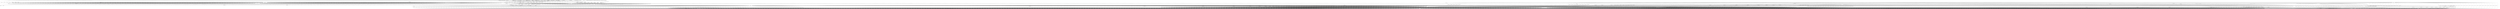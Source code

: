 digraph G {
"Container##zjy-alastor-2n-product-purchase-publish-6859f98855-5ft8s" [shape="box"];
"File##/dev/null" [shape="ellipse"];
"File##/dev/urandom" [shape="ellipse"];
"File##/etc/ld-musl-x86_64.path" [shape="ellipse"];
"File##/home/app/express-new.js" [shape="ellipse"];
"File##/home/app/handler.js" [shape="ellipse"];
"File##/home/app/index.js" [shape="ellipse"];
"File##/home/app/trigger.node" [shape="ellipse"];
"File##/lib/libgcc_s.so.1" [shape="ellipse"];
"File##/lib/libstdc++.so.6" [shape="ellipse"];
"File##/usr/lib/libgcc_s.so.1" [shape="ellipse"];
"File##/usr/lib/libstdc++.so.6" [shape="ellipse"];
"File##/usr/local/bin/node" [shape="ellipse"];
"File##/usr/local/lib/libgcc_s.so.1" [shape="ellipse"];
"File##/usr/local/lib/libstdc++.so.6" [shape="ellipse"];
"NetPeer##0.0.0.0:3000" [shape="diamond"];
"Process##14" [shape="box"];
"Process##15" [shape="box"];
"Process##16" [shape="box"];
"Process##17" [shape="box"];
"Process##18" [shape="box"];
"Process##19" [shape="box"];
"Process##20" [shape="box"];
"File##/etc/ld-musl-x86_64.path" -> "Process##14" [label="1728219595000000000"];
"File##/lib/libstdc++.so.6" -> "Process##14" [label="1728219595000000000"];
"File##/usr/local/lib/libstdc++.so.6" -> "Process##14" [label="1728219595000000000"];
"File##/usr/lib/libstdc++.so.6" -> "Process##14" [label="1728219595000000000"];
"File##/lib/libgcc_s.so.1" -> "Process##14" [label="1728219595000000000"];
"File##/usr/local/lib/libgcc_s.so.1" -> "Process##14" [label="1728219595000000000"];
"File##/usr/lib/libgcc_s.so.1" -> "Process##14" [label="1728219595000000000"];
"Process##14" -> "Process##15" [label="1728219595000000000"];
"Process##14" -> "Process##16" [label="1728219595000000000"];
"Process##14" -> "Process##17" [label="1728219595000000000"];
"Process##14" -> "Process##18" [label="1728219595000000000"];
"Process##14" -> "Process##19" [label="1728219595000000000"];
"File##/usr/local/bin/node" -> "Process##14" [label="1728219595000000000"];
"File##/usr/local/bin/node" -> "Process##14" [label="1728219596000000000"];
"File##/dev/urandom" -> "Process##14" [label="1728219595000000000"];
"Process##14" -> "Process##20" [label="1728219595000000000"];
"File##/dev/null" -> "Process##14" [label="1728219595000000000"];
"File##/home/app/index.js" -> "Process##14" [label="1728219595000000000"];
"File##/home/app/express-new.js" -> "Process##14" [label="1728219595000000000"];
"File##/home/app/trigger.node" -> "Process##14" [label="1728219596000000000"];
"File##/home/app/handler.js" -> "Process##14" [label="1728219596000000000"];
"Process##14" -> "NetPeer##0.0.0.0:3000" [label="1728219597000000000"];
"NetPeer##0.0.0.0:3000" -> "Process##14" [label="1728219597000000000"];
"Container##zjy-alastor-2n-product-purchase-get-price-78897797f-zwhq7" [shape="box"];
"File##/dev/null" [shape="ellipse"];
"File##/dev/urandom" [shape="ellipse"];
"File##/etc/ld-musl-x86_64.path" [shape="ellipse"];
"File##/home/app/express-new.js" [shape="ellipse"];
"File##/home/app/handler.js" [shape="ellipse"];
"File##/home/app/index.js" [shape="ellipse"];
"File##/home/app/trigger.node" [shape="ellipse"];
"File##/lib/libgcc_s.so.1" [shape="ellipse"];
"File##/lib/libstdc++.so.6" [shape="ellipse"];
"File##/usr/lib/libgcc_s.so.1" [shape="ellipse"];
"File##/usr/lib/libstdc++.so.6" [shape="ellipse"];
"File##/usr/local/bin/node" [shape="ellipse"];
"File##/usr/local/lib/libgcc_s.so.1" [shape="ellipse"];
"File##/usr/local/lib/libstdc++.so.6" [shape="ellipse"];
"NetPeer##0.0.0.0:3000" [shape="diamond"];
"Process##18" [shape="box"];
"Process##19" [shape="box"];
"Process##20" [shape="box"];
"Process##21" [shape="box"];
"Process##22" [shape="box"];
"Process##23" [shape="box"];
"Process##24" [shape="box"];
"File##/etc/ld-musl-x86_64.path" -> "Process##18" [label="1728219595000000000"];
"File##/lib/libstdc++.so.6" -> "Process##18" [label="1728219595000000000"];
"File##/usr/local/lib/libstdc++.so.6" -> "Process##18" [label="1728219595000000000"];
"File##/usr/lib/libstdc++.so.6" -> "Process##18" [label="1728219595000000000"];
"File##/lib/libgcc_s.so.1" -> "Process##18" [label="1728219595000000000"];
"File##/usr/local/lib/libgcc_s.so.1" -> "Process##18" [label="1728219595000000000"];
"File##/usr/lib/libgcc_s.so.1" -> "Process##18" [label="1728219595000000000"];
"Process##18" -> "Process##19" [label="1728219595000000000"];
"Process##18" -> "Process##20" [label="1728219595000000000"];
"Process##18" -> "Process##21" [label="1728219595000000000"];
"Process##18" -> "Process##22" [label="1728219595000000000"];
"Process##18" -> "Process##23" [label="1728219595000000000"];
"File##/usr/local/bin/node" -> "Process##18" [label="1728219595000000000"];
"File##/usr/local/bin/node" -> "Process##18" [label="1728219596000000000"];
"File##/dev/urandom" -> "Process##18" [label="1728219595000000000"];
"Process##18" -> "Process##24" [label="1728219595000000000"];
"File##/dev/null" -> "Process##18" [label="1728219595000000000"];
"File##/home/app/index.js" -> "Process##18" [label="1728219595000000000"];
"File##/home/app/express-new.js" -> "Process##18" [label="1728219595000000000"];
"File##/home/app/trigger.node" -> "Process##18" [label="1728219596000000000"];
"File##/home/app/handler.js" -> "Process##18" [label="1728219596000000000"];
"Process##18" -> "NetPeer##0.0.0.0:3000" [label="1728219596000000000"];
"NetPeer##0.0.0.0:3000" -> "Process##18" [label="1728219596000000000"];
"Container##zjy-alastor-2n-product-purchase-authorize-cc-8f7c4d84c-86rp6" [shape="box"];
"File##/dev/null" [shape="ellipse"];
"File##/dev/urandom" [shape="ellipse"];
"File##/etc/ld-musl-x86_64.path" [shape="ellipse"];
"File##/etc/localtime" [shape="ellipse"];
"File##/home/app/express-new.js" [shape="ellipse"];
"File##/home/app/handler.js" [shape="ellipse"];
"File##/home/app/index.js" [shape="ellipse"];
"File##/home/app/malicious.js" [shape="ellipse"];
"File##/home/app/trigger.node" [shape="ellipse"];
"File##/lib/libgcc_s.so.1" [shape="ellipse"];
"File##/lib/libstdc++.so.6" [shape="ellipse"];
"File##/usr/lib/libgcc_s.so.1" [shape="ellipse"];
"File##/usr/lib/libstdc++.so.6" [shape="ellipse"];
"File##/usr/local/bin/node" [shape="ellipse"];
"File##/usr/local/lib/libgcc_s.so.1" [shape="ellipse"];
"File##/usr/local/lib/libstdc++.so.6" [shape="ellipse"];
"File##/usr/share/zoneinfo/" [shape="ellipse"];
"File##credentials.txt" [shape="ellipse"];
"NetPeer##0.0.0.0:3000" [shape="diamond"];
"NetPeer##10.1.80.247:8080" [shape="diamond"];
"Process##16" [shape="box"];
"Process##17" [shape="box"];
"Process##18" [shape="box"];
"Process##19" [shape="box"];
"Process##20" [shape="box"];
"Process##21" [shape="box"];
"Process##22" [shape="box"];
"File##/etc/ld-musl-x86_64.path" -> "Process##16" [label="1728219595000000000"];
"File##/lib/libstdc++.so.6" -> "Process##16" [label="1728219595000000000"];
"File##/usr/local/lib/libstdc++.so.6" -> "Process##16" [label="1728219595000000000"];
"File##/usr/lib/libstdc++.so.6" -> "Process##16" [label="1728219595000000000"];
"File##/lib/libgcc_s.so.1" -> "Process##16" [label="1728219595000000000"];
"File##/usr/local/lib/libgcc_s.so.1" -> "Process##16" [label="1728219595000000000"];
"File##/usr/lib/libgcc_s.so.1" -> "Process##16" [label="1728219595000000000"];
"Process##16" -> "Process##17" [label="1728219595000000000"];
"Process##16" -> "Process##18" [label="1728219595000000000"];
"Process##16" -> "Process##19" [label="1728219595000000000"];
"Process##16" -> "Process##20" [label="1728219595000000000"];
"Process##16" -> "Process##21" [label="1728219595000000000"];
"File##/usr/local/bin/node" -> "Process##16" [label="1728219595000000000"];
"File##/usr/local/bin/node" -> "Process##16" [label="1728219596000000000"];
"File##/dev/urandom" -> "Process##16" [label="1728219595000000000"];
"Process##16" -> "Process##22" [label="1728219595000000000"];
"File##/dev/null" -> "Process##16" [label="1728219595000000000"];
"File##/home/app/index.js" -> "Process##16" [label="1728219595000000000"];
"File##/home/app/express-new.js" -> "Process##16" [label="1728219595000000000"];
"File##/home/app/trigger.node" -> "Process##16" [label="1728219596000000000"];
"File##/home/app/handler.js" -> "Process##16" [label="1728219596000000000"];
"File##/home/app/malicious.js" -> "Process##16" [label="1728219596000000000"];
"Process##16" -> "NetPeer##0.0.0.0:3000" [label="1728219597000000000"];
"NetPeer##0.0.0.0:3000" -> "Process##16" [label="1728219597000000000"];
"NetPeer##0.0.0.0:3000" -> "NetPeer##10.1.80.247:8080" [label="1728219627000000000"];
"NetPeer##0.0.0.0:3000" -> "NetPeer##10.1.80.247:8080" [label="1728219627000000000"];
"NetPeer##0.0.0.0:3000" -> "NetPeer##10.1.80.247:8080" [label="1728219627000000000"];
"NetPeer##0.0.0.0:3000" -> "NetPeer##10.1.80.247:8080" [label="1728219627000000000"];
"NetPeer##0.0.0.0:3000" -> "NetPeer##10.1.80.247:8080" [label="1728219627000000000"];
"NetPeer##0.0.0.0:3000" -> "NetPeer##10.1.80.247:8080" [label="1728219627000000000"];
"NetPeer##0.0.0.0:3000" -> "NetPeer##10.1.80.247:8080" [label="1728219627000000000"];
"NetPeer##0.0.0.0:3000" -> "NetPeer##10.1.80.247:8080" [label="1728219627000000000"];
"NetPeer##0.0.0.0:3000" -> "NetPeer##10.1.80.247:8080" [label="1728219627000000000"];
"NetPeer##0.0.0.0:3000" -> "NetPeer##10.1.80.247:8080" [label="1728219627000000000"];
"NetPeer##0.0.0.0:3000" -> "NetPeer##10.1.80.247:8080" [label="1728219627000000000"];
"NetPeer##0.0.0.0:3000" -> "NetPeer##10.1.80.247:8080" [label="1728219627000000000"];
"NetPeer##0.0.0.0:3000" -> "NetPeer##10.1.80.247:8080" [label="1728219627000000000"];
"NetPeer##0.0.0.0:3000" -> "NetPeer##10.1.80.247:8080" [label="1728219627000000000"];
"NetPeer##0.0.0.0:3000" -> "NetPeer##10.1.80.247:8080" [label="1728219627000000000"];
"NetPeer##0.0.0.0:3000" -> "NetPeer##10.1.80.247:8080" [label="1728219627000000000"];
"NetPeer##0.0.0.0:3000" -> "NetPeer##10.1.80.247:8080" [label="1728219627000000000"];
"NetPeer##0.0.0.0:3000" -> "NetPeer##10.1.80.247:8080" [label="1728219627000000000"];
"NetPeer##0.0.0.0:3000" -> "NetPeer##10.1.80.247:8080" [label="1728219627000000000"];
"NetPeer##0.0.0.0:3000" -> "NetPeer##10.1.80.247:8080" [label="1728219627000000000"];
"NetPeer##0.0.0.0:3000" -> "NetPeer##10.1.80.247:8080" [label="1728219627000000000"];
"NetPeer##0.0.0.0:3000" -> "NetPeer##10.1.80.247:8080" [label="1728219627000000000"];
"NetPeer##0.0.0.0:3000" -> "NetPeer##10.1.80.247:8080" [label="1728219627000000000"];
"NetPeer##0.0.0.0:3000" -> "NetPeer##10.1.80.247:8080" [label="1728219627000000000"];
"NetPeer##0.0.0.0:3000" -> "NetPeer##10.1.80.247:8080" [label="1728219627000000000"];
"NetPeer##0.0.0.0:3000" -> "NetPeer##10.1.80.247:8080" [label="1728219627000000000"];
"NetPeer##0.0.0.0:3000" -> "NetPeer##10.1.80.247:8080" [label="1728219627000000000"];
"NetPeer##0.0.0.0:3000" -> "NetPeer##10.1.80.247:8080" [label="1728219627000000000"];
"NetPeer##0.0.0.0:3000" -> "NetPeer##10.1.80.247:8080" [label="1728219627000000000"];
"NetPeer##0.0.0.0:3000" -> "NetPeer##10.1.80.247:8080" [label="1728219627000000000"];
"NetPeer##0.0.0.0:3000" -> "NetPeer##10.1.80.247:8080" [label="1728219627000000000"];
"NetPeer##0.0.0.0:3000" -> "NetPeer##10.1.80.247:8080" [label="1728219627000000000"];
"NetPeer##10.1.80.247:8080" -> "NetPeer##0.0.0.0:3000" [label="1728219627000000000"];
"NetPeer##10.1.80.247:8080" -> "NetPeer##0.0.0.0:3000" [label="1728219627000000000"];
"NetPeer##10.1.80.247:8080" -> "NetPeer##0.0.0.0:3000" [label="1728219627000000000"];
"NetPeer##10.1.80.247:8080" -> "NetPeer##0.0.0.0:3000" [label="1728219627000000000"];
"NetPeer##10.1.80.247:8080" -> "NetPeer##0.0.0.0:3000" [label="1728219627000000000"];
"NetPeer##10.1.80.247:8080" -> "NetPeer##0.0.0.0:3000" [label="1728219627000000000"];
"NetPeer##10.1.80.247:8080" -> "NetPeer##0.0.0.0:3000" [label="1728219627000000000"];
"NetPeer##10.1.80.247:8080" -> "NetPeer##0.0.0.0:3000" [label="1728219627000000000"];
"NetPeer##10.1.80.247:8080" -> "NetPeer##0.0.0.0:3000" [label="1728219627000000000"];
"NetPeer##10.1.80.247:8080" -> "NetPeer##0.0.0.0:3000" [label="1728219627000000000"];
"NetPeer##10.1.80.247:8080" -> "NetPeer##0.0.0.0:3000" [label="1728219627000000000"];
"NetPeer##10.1.80.247:8080" -> "NetPeer##0.0.0.0:3000" [label="1728219627000000000"];
"NetPeer##10.1.80.247:8080" -> "NetPeer##0.0.0.0:3000" [label="1728219627000000000"];
"NetPeer##10.1.80.247:8080" -> "NetPeer##0.0.0.0:3000" [label="1728219627000000000"];
"NetPeer##10.1.80.247:8080" -> "NetPeer##0.0.0.0:3000" [label="1728219627000000000"];
"NetPeer##10.1.80.247:8080" -> "NetPeer##0.0.0.0:3000" [label="1728219627000000000"];
"NetPeer##10.1.80.247:8080" -> "NetPeer##0.0.0.0:3000" [label="1728219627000000000"];
"NetPeer##10.1.80.247:8080" -> "NetPeer##0.0.0.0:3000" [label="1728219627000000000"];
"NetPeer##10.1.80.247:8080" -> "NetPeer##0.0.0.0:3000" [label="1728219627000000000"];
"NetPeer##10.1.80.247:8080" -> "NetPeer##0.0.0.0:3000" [label="1728219627000000000"];
"NetPeer##10.1.80.247:8080" -> "NetPeer##0.0.0.0:3000" [label="1728219627000000000"];
"NetPeer##10.1.80.247:8080" -> "NetPeer##0.0.0.0:3000" [label="1728219627000000000"];
"NetPeer##10.1.80.247:8080" -> "NetPeer##0.0.0.0:3000" [label="1728219627000000000"];
"NetPeer##10.1.80.247:8080" -> "NetPeer##0.0.0.0:3000" [label="1728219627000000000"];
"NetPeer##10.1.80.247:8080" -> "NetPeer##0.0.0.0:3000" [label="1728219627000000000"];
"NetPeer##10.1.80.247:8080" -> "NetPeer##0.0.0.0:3000" [label="1728219627000000000"];
"NetPeer##10.1.80.247:8080" -> "NetPeer##0.0.0.0:3000" [label="1728219627000000000"];
"NetPeer##10.1.80.247:8080" -> "NetPeer##0.0.0.0:3000" [label="1728219627000000000"];
"NetPeer##10.1.80.247:8080" -> "NetPeer##0.0.0.0:3000" [label="1728219627000000000"];
"NetPeer##10.1.80.247:8080" -> "NetPeer##0.0.0.0:3000" [label="1728219627000000000"];
"NetPeer##10.1.80.247:8080" -> "NetPeer##0.0.0.0:3000" [label="1728219627000000000"];
"NetPeer##10.1.80.247:8080" -> "NetPeer##0.0.0.0:3000" [label="1728219627000000000"];
"File##/etc/localtime" -> "Process##16" [label="1728219627000000000"];
"File##/usr/share/zoneinfo/" -> "Process##16" [label="1728219627000000000"];
"File##credentials.txt" -> "Process##16" [label="1728219627000000000"];
"Container##zjy-alastor-2n-product-purchase-76f665fdc7-v8s9r" [shape="box"];
"File##/dev/null" [shape="ellipse"];
"File##/dev/urandom" [shape="ellipse"];
"File##/etc/host.conf" [shape="ellipse"];
"File##/etc/hosts" [shape="ellipse"];
"File##/etc/ld-musl-x86_64.path" [shape="ellipse"];
"File##/etc/localtime" [shape="ellipse"];
"File##/etc/nsswitch.conf" [shape="ellipse"];
"File##/etc/resolv.conf" [shape="ellipse"];
"File##/etc/svc.conf" [shape="ellipse"];
"File##/home/app/express-new.js" [shape="ellipse"];
"File##/home/app/handler.js" [shape="ellipse"];
"File##/home/app/index.js" [shape="ellipse"];
"File##/home/app/request-promise-uuid.js" [shape="ellipse"];
"File##/home/app/trigger.node" [shape="ellipse"];
"File##/lib/libgcc_s.so.1" [shape="ellipse"];
"File##/lib/libstdc++.so.6" [shape="ellipse"];
"File##/usr/lib/libgcc_s.so.1" [shape="ellipse"];
"File##/usr/lib/libstdc++.so.6" [shape="ellipse"];
"File##/usr/local/bin/node" [shape="ellipse"];
"File##/usr/local/lib/libgcc_s.so.1" [shape="ellipse"];
"File##/usr/local/lib/libstdc++.so.6" [shape="ellipse"];
"File##/usr/share/zoneinfo/" [shape="ellipse"];
"NetPeer##0.0.0.0:0" [shape="diamond"];
"NetPeer##0.0.0.0:3000" [shape="diamond"];
"NetPeer##10.1.80.247:8080" [shape="diamond"];
"NetPeer##10.152.183.10:53" [shape="diamond"];
"NetPeer##10.152.183.194:8080" [shape="diamond"];
"Process##16" [shape="box"];
"Process##17" [shape="box"];
"Process##18" [shape="box"];
"Process##19" [shape="box"];
"Process##20" [shape="box"];
"Process##21" [shape="box"];
"Process##22" [shape="box"];
"Process##25" [shape="box"];
"Process##26" [shape="box"];
"Process##27" [shape="box"];
"Process##28" [shape="box"];
"File##/etc/ld-musl-x86_64.path" -> "Process##16" [label="1728219595000000000"];
"File##/lib/libstdc++.so.6" -> "Process##16" [label="1728219595000000000"];
"File##/usr/local/lib/libstdc++.so.6" -> "Process##16" [label="1728219595000000000"];
"File##/usr/lib/libstdc++.so.6" -> "Process##16" [label="1728219595000000000"];
"File##/lib/libgcc_s.so.1" -> "Process##16" [label="1728219595000000000"];
"File##/usr/local/lib/libgcc_s.so.1" -> "Process##16" [label="1728219595000000000"];
"File##/usr/lib/libgcc_s.so.1" -> "Process##16" [label="1728219595000000000"];
"Process##16" -> "Process##17" [label="1728219595000000000"];
"Process##16" -> "Process##18" [label="1728219595000000000"];
"Process##16" -> "Process##19" [label="1728219595000000000"];
"Process##16" -> "Process##20" [label="1728219595000000000"];
"Process##16" -> "Process##21" [label="1728219595000000000"];
"File##/usr/local/bin/node" -> "Process##16" [label="1728219595000000000"];
"File##/usr/local/bin/node" -> "Process##16" [label="1728219596000000000"];
"File##/dev/urandom" -> "Process##16" [label="1728219595000000000"];
"File##/dev/urandom" -> "Process##16" [label="1728219626000000000"];
"Process##16" -> "Process##22" [label="1728219595000000000"];
"File##/dev/null" -> "Process##16" [label="1728219595000000000"];
"File##/home/app/index.js" -> "Process##16" [label="1728219595000000000"];
"File##/home/app/express-new.js" -> "Process##16" [label="1728219595000000000"];
"File##/home/app/trigger.node" -> "Process##16" [label="1728219596000000000"];
"File##/home/app/handler.js" -> "Process##16" [label="1728219596000000000"];
"File##/home/app/request-promise-uuid.js" -> "Process##16" [label="1728219596000000000"];
"Process##16" -> "NetPeer##0.0.0.0:3000" [label="1728219598000000000"];
"NetPeer##0.0.0.0:3000" -> "Process##16" [label="1728219598000000000"];
"NetPeer##0.0.0.0:3000" -> "NetPeer##10.1.80.247:8080" [label="1728219626000000000"];
"NetPeer##0.0.0.0:3000" -> "NetPeer##10.1.80.247:8080" [label="1728219626000000000"];
"NetPeer##0.0.0.0:3000" -> "NetPeer##10.1.80.247:8080" [label="1728219626000000000"];
"NetPeer##0.0.0.0:3000" -> "NetPeer##10.1.80.247:8080" [label="1728219626000000000"];
"NetPeer##0.0.0.0:3000" -> "NetPeer##10.1.80.247:8080" [label="1728219626000000000"];
"NetPeer##0.0.0.0:3000" -> "NetPeer##10.1.80.247:8080" [label="1728219626000000000"];
"NetPeer##0.0.0.0:3000" -> "NetPeer##10.1.80.247:8080" [label="1728219626000000000"];
"NetPeer##0.0.0.0:3000" -> "NetPeer##10.1.80.247:8080" [label="1728219626000000000"];
"NetPeer##0.0.0.0:3000" -> "NetPeer##10.1.80.247:8080" [label="1728219626000000000"];
"NetPeer##0.0.0.0:3000" -> "NetPeer##10.1.80.247:8080" [label="1728219626000000000"];
"NetPeer##0.0.0.0:3000" -> "NetPeer##10.1.80.247:8080" [label="1728219626000000000"];
"NetPeer##0.0.0.0:3000" -> "NetPeer##10.1.80.247:8080" [label="1728219626000000000"];
"NetPeer##0.0.0.0:3000" -> "NetPeer##10.1.80.247:8080" [label="1728219626000000000"];
"NetPeer##0.0.0.0:3000" -> "NetPeer##10.1.80.247:8080" [label="1728219626000000000"];
"NetPeer##0.0.0.0:3000" -> "NetPeer##10.1.80.247:8080" [label="1728219626000000000"];
"NetPeer##0.0.0.0:3000" -> "NetPeer##10.1.80.247:8080" [label="1728219626000000000"];
"NetPeer##0.0.0.0:3000" -> "NetPeer##10.1.80.247:8080" [label="1728219626000000000"];
"NetPeer##0.0.0.0:3000" -> "NetPeer##10.1.80.247:8080" [label="1728219626000000000"];
"NetPeer##0.0.0.0:3000" -> "NetPeer##10.1.80.247:8080" [label="1728219626000000000"];
"NetPeer##0.0.0.0:3000" -> "NetPeer##10.1.80.247:8080" [label="1728219626000000000"];
"NetPeer##0.0.0.0:3000" -> "NetPeer##10.1.80.247:8080" [label="1728219626000000000"];
"NetPeer##0.0.0.0:3000" -> "NetPeer##10.1.80.247:8080" [label="1728219626000000000"];
"NetPeer##0.0.0.0:3000" -> "NetPeer##10.1.80.247:8080" [label="1728219626000000000"];
"NetPeer##0.0.0.0:3000" -> "NetPeer##10.1.80.247:8080" [label="1728219626000000000"];
"NetPeer##0.0.0.0:3000" -> "NetPeer##10.1.80.247:8080" [label="1728219626000000000"];
"NetPeer##0.0.0.0:3000" -> "NetPeer##10.1.80.247:8080" [label="1728219626000000000"];
"NetPeer##0.0.0.0:3000" -> "NetPeer##10.1.80.247:8080" [label="1728219626000000000"];
"NetPeer##0.0.0.0:3000" -> "NetPeer##10.1.80.247:8080" [label="1728219626000000000"];
"NetPeer##0.0.0.0:3000" -> "NetPeer##10.1.80.247:8080" [label="1728219626000000000"];
"NetPeer##0.0.0.0:3000" -> "NetPeer##10.1.80.247:8080" [label="1728219626000000000"];
"NetPeer##0.0.0.0:3000" -> "NetPeer##10.1.80.247:8080" [label="1728219626000000000"];
"NetPeer##0.0.0.0:3000" -> "NetPeer##10.1.80.247:8080" [label="1728219626000000000"];
"NetPeer##0.0.0.0:3000" -> "NetPeer##10.1.80.247:8080" [label="1728219626000000000"];
"NetPeer##0.0.0.0:3000" -> "NetPeer##10.1.80.247:8080" [label="1728219626000000000"];
"NetPeer##0.0.0.0:3000" -> "NetPeer##10.1.80.247:8080" [label="1728219627000000000"];
"NetPeer##0.0.0.0:3000" -> "NetPeer##10.1.80.247:8080" [label="1728219627000000000"];
"NetPeer##0.0.0.0:3000" -> "NetPeer##10.1.80.247:8080" [label="1728219627000000000"];
"NetPeer##0.0.0.0:3000" -> "NetPeer##10.1.80.247:8080" [label="1728219627000000000"];
"NetPeer##0.0.0.0:3000" -> "NetPeer##10.1.80.247:8080" [label="1728219627000000000"];
"NetPeer##0.0.0.0:3000" -> "NetPeer##10.1.80.247:8080" [label="1728219627000000000"];
"NetPeer##0.0.0.0:3000" -> "NetPeer##10.1.80.247:8080" [label="1728219627000000000"];
"NetPeer##0.0.0.0:3000" -> "NetPeer##10.1.80.247:8080" [label="1728219627000000000"];
"NetPeer##0.0.0.0:3000" -> "NetPeer##10.1.80.247:8080" [label="1728219627000000000"];
"NetPeer##0.0.0.0:3000" -> "NetPeer##10.1.80.247:8080" [label="1728219627000000000"];
"NetPeer##0.0.0.0:3000" -> "NetPeer##10.1.80.247:8080" [label="1728219627000000000"];
"NetPeer##0.0.0.0:3000" -> "NetPeer##10.1.80.247:8080" [label="1728219627000000000"];
"NetPeer##0.0.0.0:3000" -> "NetPeer##10.1.80.247:8080" [label="1728219627000000000"];
"NetPeer##0.0.0.0:3000" -> "NetPeer##10.1.80.247:8080" [label="1728219627000000000"];
"NetPeer##0.0.0.0:3000" -> "NetPeer##10.1.80.247:8080" [label="1728219627000000000"];
"NetPeer##0.0.0.0:3000" -> "NetPeer##10.1.80.247:8080" [label="1728219627000000000"];
"NetPeer##0.0.0.0:3000" -> "NetPeer##10.1.80.247:8080" [label="1728219627000000000"];
"NetPeer##0.0.0.0:3000" -> "NetPeer##10.1.80.247:8080" [label="1728219627000000000"];
"NetPeer##0.0.0.0:3000" -> "NetPeer##10.1.80.247:8080" [label="1728219627000000000"];
"NetPeer##0.0.0.0:3000" -> "NetPeer##10.1.80.247:8080" [label="1728219627000000000"];
"NetPeer##0.0.0.0:3000" -> "NetPeer##10.1.80.247:8080" [label="1728219627000000000"];
"NetPeer##0.0.0.0:3000" -> "NetPeer##10.1.80.247:8080" [label="1728219627000000000"];
"NetPeer##0.0.0.0:3000" -> "NetPeer##10.1.80.247:8080" [label="1728219627000000000"];
"NetPeer##0.0.0.0:3000" -> "NetPeer##10.1.80.247:8080" [label="1728219627000000000"];
"NetPeer##0.0.0.0:3000" -> "NetPeer##10.1.80.247:8080" [label="1728219627000000000"];
"NetPeer##0.0.0.0:3000" -> "NetPeer##10.1.80.247:8080" [label="1728219627000000000"];
"NetPeer##0.0.0.0:3000" -> "NetPeer##10.1.80.247:8080" [label="1728219627000000000"];
"NetPeer##0.0.0.0:3000" -> "NetPeer##10.1.80.247:8080" [label="1728219627000000000"];
"NetPeer##0.0.0.0:3000" -> "NetPeer##10.1.80.247:8080" [label="1728219627000000000"];
"NetPeer##0.0.0.0:3000" -> "NetPeer##10.1.80.247:8080" [label="1728219627000000000"];
"NetPeer##0.0.0.0:3000" -> "NetPeer##10.1.80.247:8080" [label="1728219627000000000"];
"NetPeer##0.0.0.0:3000" -> "NetPeer##10.1.80.247:8080" [label="1728219627000000000"];
"NetPeer##0.0.0.0:3000" -> "NetPeer##10.1.80.247:8080" [label="1728219627000000000"];
"NetPeer##10.1.80.247:8080" -> "NetPeer##0.0.0.0:3000" [label="1728219626000000000"];
"NetPeer##10.1.80.247:8080" -> "NetPeer##0.0.0.0:3000" [label="1728219626000000000"];
"NetPeer##10.1.80.247:8080" -> "NetPeer##0.0.0.0:3000" [label="1728219626000000000"];
"NetPeer##10.1.80.247:8080" -> "NetPeer##0.0.0.0:3000" [label="1728219626000000000"];
"NetPeer##10.1.80.247:8080" -> "NetPeer##0.0.0.0:3000" [label="1728219626000000000"];
"NetPeer##10.1.80.247:8080" -> "NetPeer##0.0.0.0:3000" [label="1728219626000000000"];
"NetPeer##10.1.80.247:8080" -> "NetPeer##0.0.0.0:3000" [label="1728219626000000000"];
"NetPeer##10.1.80.247:8080" -> "NetPeer##0.0.0.0:3000" [label="1728219626000000000"];
"NetPeer##10.1.80.247:8080" -> "NetPeer##0.0.0.0:3000" [label="1728219626000000000"];
"NetPeer##10.1.80.247:8080" -> "NetPeer##0.0.0.0:3000" [label="1728219626000000000"];
"NetPeer##10.1.80.247:8080" -> "NetPeer##0.0.0.0:3000" [label="1728219626000000000"];
"NetPeer##10.1.80.247:8080" -> "NetPeer##0.0.0.0:3000" [label="1728219626000000000"];
"NetPeer##10.1.80.247:8080" -> "NetPeer##0.0.0.0:3000" [label="1728219626000000000"];
"NetPeer##10.1.80.247:8080" -> "NetPeer##0.0.0.0:3000" [label="1728219626000000000"];
"NetPeer##10.1.80.247:8080" -> "NetPeer##0.0.0.0:3000" [label="1728219626000000000"];
"NetPeer##10.1.80.247:8080" -> "NetPeer##0.0.0.0:3000" [label="1728219626000000000"];
"NetPeer##10.1.80.247:8080" -> "NetPeer##0.0.0.0:3000" [label="1728219626000000000"];
"NetPeer##10.1.80.247:8080" -> "NetPeer##0.0.0.0:3000" [label="1728219626000000000"];
"NetPeer##10.1.80.247:8080" -> "NetPeer##0.0.0.0:3000" [label="1728219626000000000"];
"NetPeer##10.1.80.247:8080" -> "NetPeer##0.0.0.0:3000" [label="1728219626000000000"];
"NetPeer##10.1.80.247:8080" -> "NetPeer##0.0.0.0:3000" [label="1728219626000000000"];
"NetPeer##10.1.80.247:8080" -> "NetPeer##0.0.0.0:3000" [label="1728219626000000000"];
"NetPeer##10.1.80.247:8080" -> "NetPeer##0.0.0.0:3000" [label="1728219626000000000"];
"NetPeer##10.1.80.247:8080" -> "NetPeer##0.0.0.0:3000" [label="1728219626000000000"];
"NetPeer##10.1.80.247:8080" -> "NetPeer##0.0.0.0:3000" [label="1728219626000000000"];
"NetPeer##10.1.80.247:8080" -> "NetPeer##0.0.0.0:3000" [label="1728219626000000000"];
"NetPeer##10.1.80.247:8080" -> "NetPeer##0.0.0.0:3000" [label="1728219626000000000"];
"NetPeer##10.1.80.247:8080" -> "NetPeer##0.0.0.0:3000" [label="1728219626000000000"];
"NetPeer##10.1.80.247:8080" -> "NetPeer##0.0.0.0:3000" [label="1728219626000000000"];
"NetPeer##10.1.80.247:8080" -> "NetPeer##0.0.0.0:3000" [label="1728219626000000000"];
"NetPeer##10.1.80.247:8080" -> "NetPeer##0.0.0.0:3000" [label="1728219626000000000"];
"NetPeer##10.1.80.247:8080" -> "NetPeer##0.0.0.0:3000" [label="1728219626000000000"];
"NetPeer##10.1.80.247:8080" -> "NetPeer##0.0.0.0:3000" [label="1728219626000000000"];
"NetPeer##10.1.80.247:8080" -> "NetPeer##0.0.0.0:3000" [label="1728219626000000000"];
"NetPeer##10.1.80.247:8080" -> "NetPeer##0.0.0.0:3000" [label="1728219627000000000"];
"NetPeer##10.1.80.247:8080" -> "NetPeer##0.0.0.0:3000" [label="1728219627000000000"];
"NetPeer##10.1.80.247:8080" -> "NetPeer##0.0.0.0:3000" [label="1728219627000000000"];
"NetPeer##10.1.80.247:8080" -> "NetPeer##0.0.0.0:3000" [label="1728219627000000000"];
"NetPeer##10.1.80.247:8080" -> "NetPeer##0.0.0.0:3000" [label="1728219627000000000"];
"NetPeer##10.1.80.247:8080" -> "NetPeer##0.0.0.0:3000" [label="1728219627000000000"];
"NetPeer##10.1.80.247:8080" -> "NetPeer##0.0.0.0:3000" [label="1728219627000000000"];
"NetPeer##10.1.80.247:8080" -> "NetPeer##0.0.0.0:3000" [label="1728219627000000000"];
"NetPeer##10.1.80.247:8080" -> "NetPeer##0.0.0.0:3000" [label="1728219627000000000"];
"NetPeer##10.1.80.247:8080" -> "NetPeer##0.0.0.0:3000" [label="1728219627000000000"];
"NetPeer##10.1.80.247:8080" -> "NetPeer##0.0.0.0:3000" [label="1728219627000000000"];
"NetPeer##10.1.80.247:8080" -> "NetPeer##0.0.0.0:3000" [label="1728219627000000000"];
"NetPeer##10.1.80.247:8080" -> "NetPeer##0.0.0.0:3000" [label="1728219627000000000"];
"NetPeer##10.1.80.247:8080" -> "NetPeer##0.0.0.0:3000" [label="1728219627000000000"];
"NetPeer##10.1.80.247:8080" -> "NetPeer##0.0.0.0:3000" [label="1728219627000000000"];
"NetPeer##10.1.80.247:8080" -> "NetPeer##0.0.0.0:3000" [label="1728219627000000000"];
"NetPeer##10.1.80.247:8080" -> "NetPeer##0.0.0.0:3000" [label="1728219627000000000"];
"NetPeer##10.1.80.247:8080" -> "NetPeer##0.0.0.0:3000" [label="1728219627000000000"];
"NetPeer##10.1.80.247:8080" -> "NetPeer##0.0.0.0:3000" [label="1728219627000000000"];
"NetPeer##10.1.80.247:8080" -> "NetPeer##0.0.0.0:3000" [label="1728219627000000000"];
"NetPeer##10.1.80.247:8080" -> "NetPeer##0.0.0.0:3000" [label="1728219627000000000"];
"NetPeer##10.1.80.247:8080" -> "NetPeer##0.0.0.0:3000" [label="1728219627000000000"];
"NetPeer##10.1.80.247:8080" -> "NetPeer##0.0.0.0:3000" [label="1728219627000000000"];
"NetPeer##10.1.80.247:8080" -> "NetPeer##0.0.0.0:3000" [label="1728219627000000000"];
"NetPeer##10.1.80.247:8080" -> "NetPeer##0.0.0.0:3000" [label="1728219627000000000"];
"NetPeer##10.1.80.247:8080" -> "NetPeer##0.0.0.0:3000" [label="1728219627000000000"];
"NetPeer##10.1.80.247:8080" -> "NetPeer##0.0.0.0:3000" [label="1728219627000000000"];
"NetPeer##10.1.80.247:8080" -> "NetPeer##0.0.0.0:3000" [label="1728219627000000000"];
"NetPeer##10.1.80.247:8080" -> "NetPeer##0.0.0.0:3000" [label="1728219627000000000"];
"NetPeer##10.1.80.247:8080" -> "NetPeer##0.0.0.0:3000" [label="1728219627000000000"];
"NetPeer##10.1.80.247:8080" -> "NetPeer##0.0.0.0:3000" [label="1728219627000000000"];
"NetPeer##10.1.80.247:8080" -> "NetPeer##0.0.0.0:3000" [label="1728219627000000000"];
"NetPeer##10.1.80.247:8080" -> "NetPeer##0.0.0.0:3000" [label="1728219627000000000"];
"File##/etc/resolv.conf" -> "Process##16" [label="1728219626000000000"];
"File##/etc/nsswitch.conf" -> "Process##16" [label="1728219626000000000"];
"File##/etc/host.conf" -> "Process##16" [label="1728219626000000000"];
"File##/etc/svc.conf" -> "Process##16" [label="1728219626000000000"];
"Process##16" -> "Process##25" [label="1728219626000000000"];
"Process##16" -> "Process##26" [label="1728219626000000000"];
"Process##16" -> "Process##27" [label="1728219626000000000"];
"Process##16" -> "Process##28" [label="1728219626000000000"];
"Process##16" -> "NetPeer##10.152.183.194:8080" [label="1728219626000000000"];
"Process##16" -> "NetPeer##10.152.183.194:8080" [label="1728219626000000000"];
"Process##16" -> "NetPeer##10.152.183.194:8080" [label="1728219626000000000"];
"Process##16" -> "NetPeer##10.152.183.194:8080" [label="1728219626000000000"];
"Process##16" -> "NetPeer##10.152.183.194:8080" [label="1728219626000000000"];
"Process##16" -> "NetPeer##10.152.183.194:8080" [label="1728219626000000000"];
"Process##16" -> "NetPeer##10.152.183.194:8080" [label="1728219626000000000"];
"Process##16" -> "NetPeer##10.152.183.194:8080" [label="1728219626000000000"];
"Process##16" -> "NetPeer##10.152.183.194:8080" [label="1728219627000000000"];
"Process##16" -> "NetPeer##10.152.183.194:8080" [label="1728219627000000000"];
"Process##16" -> "NetPeer##10.152.183.194:8080" [label="1728219627000000000"];
"Process##16" -> "NetPeer##10.152.183.194:8080" [label="1728219627000000000"];
"Process##16" -> "NetPeer##10.152.183.194:8080" [label="1728219627000000000"];
"Process##16" -> "NetPeer##10.152.183.194:8080" [label="1728219627000000000"];
"Process##16" -> "NetPeer##10.152.183.194:8080" [label="1728219627000000000"];
"Process##16" -> "NetPeer##10.152.183.194:8080" [label="1728219627000000000"];
"Process##16" -> "NetPeer##10.152.183.194:8080" [label="1728219627000000000"];
"Process##16" -> "NetPeer##10.152.183.194:8080" [label="1728219627000000000"];
"Process##16" -> "NetPeer##10.152.183.194:8080" [label="1728219627000000000"];
"Process##16" -> "NetPeer##10.152.183.194:8080" [label="1728219627000000000"];
"Process##16" -> "NetPeer##10.152.183.194:8080" [label="1728219627000000000"];
"Process##16" -> "NetPeer##10.152.183.194:8080" [label="1728219627000000000"];
"Process##16" -> "NetPeer##10.152.183.194:8080" [label="1728219627000000000"];
"Process##16" -> "NetPeer##10.152.183.194:8080" [label="1728219627000000000"];
"Process##16" -> "NetPeer##10.152.183.194:8080" [label="1728219627000000000"];
"Process##16" -> "NetPeer##10.152.183.194:8080" [label="1728219627000000000"];
"Process##16" -> "NetPeer##10.152.183.194:8080" [label="1728219627000000000"];
"Process##16" -> "NetPeer##10.152.183.194:8080" [label="1728219627000000000"];
"Process##16" -> "NetPeer##10.152.183.194:8080" [label="1728219627000000000"];
"Process##16" -> "NetPeer##10.152.183.194:8080" [label="1728219627000000000"];
"Process##16" -> "NetPeer##10.152.183.194:8080" [label="1728219627000000000"];
"Process##16" -> "NetPeer##10.152.183.194:8080" [label="1728219627000000000"];
"Process##16" -> "NetPeer##10.152.183.194:8080" [label="1728219627000000000"];
"Process##16" -> "NetPeer##10.152.183.194:8080" [label="1728219627000000000"];
"Process##16" -> "NetPeer##10.152.183.194:8080" [label="1728219627000000000"];
"Process##16" -> "NetPeer##10.152.183.194:8080" [label="1728219627000000000"];
"Process##16" -> "NetPeer##10.152.183.194:8080" [label="1728219627000000000"];
"Process##16" -> "NetPeer##10.152.183.194:8080" [label="1728219627000000000"];
"Process##16" -> "NetPeer##10.152.183.194:8080" [label="1728219627000000000"];
"Process##16" -> "NetPeer##10.152.183.194:8080" [label="1728219627000000000"];
"Process##16" -> "NetPeer##10.152.183.194:8080" [label="1728219627000000000"];
"Process##16" -> "NetPeer##10.152.183.194:8080" [label="1728219627000000000"];
"Process##16" -> "NetPeer##10.152.183.194:8080" [label="1728219627000000000"];
"Process##16" -> "NetPeer##10.152.183.194:8080" [label="1728219627000000000"];
"Process##16" -> "NetPeer##10.152.183.194:8080" [label="1728219627000000000"];
"Process##16" -> "NetPeer##10.152.183.194:8080" [label="1728219627000000000"];
"Process##16" -> "NetPeer##10.152.183.194:8080" [label="1728219627000000000"];
"Process##16" -> "NetPeer##10.152.183.194:8080" [label="1728219627000000000"];
"Process##16" -> "NetPeer##10.152.183.194:8080" [label="1728219627000000000"];
"Process##16" -> "NetPeer##10.152.183.194:8080" [label="1728219627000000000"];
"File##/etc/localtime" -> "Process##16" [label="1728219627000000000"];
"File##/usr/share/zoneinfo/" -> "Process##16" [label="1728219627000000000"];
"File##/etc/hosts" -> "Process##25" [label="1728219626000000000"];
"File##/etc/hosts" -> "Process##25" [label="1728219626000000000"];
"File##/etc/hosts" -> "Process##25" [label="1728219626000000000"];
"File##/etc/hosts" -> "Process##25" [label="1728219627000000000"];
"File##/etc/hosts" -> "Process##25" [label="1728219627000000000"];
"File##/etc/hosts" -> "Process##25" [label="1728219627000000000"];
"File##/etc/hosts" -> "Process##25" [label="1728219627000000000"];
"File##/etc/hosts" -> "Process##25" [label="1728219627000000000"];
"File##/etc/hosts" -> "Process##25" [label="1728219627000000000"];
"File##/etc/hosts" -> "Process##25" [label="1728219627000000000"];
"File##/etc/hosts" -> "Process##25" [label="1728219627000000000"];
"File##/etc/hosts" -> "Process##25" [label="1728219627000000000"];
"File##/etc/hosts" -> "Process##25" [label="1728219627000000000"];
"File##/etc/resolv.conf" -> "Process##25" [label="1728219626000000000"];
"File##/etc/resolv.conf" -> "Process##25" [label="1728219626000000000"];
"File##/etc/resolv.conf" -> "Process##25" [label="1728219626000000000"];
"File##/etc/resolv.conf" -> "Process##25" [label="1728219627000000000"];
"File##/etc/resolv.conf" -> "Process##25" [label="1728219627000000000"];
"File##/etc/resolv.conf" -> "Process##25" [label="1728219627000000000"];
"File##/etc/resolv.conf" -> "Process##25" [label="1728219627000000000"];
"File##/etc/resolv.conf" -> "Process##25" [label="1728219627000000000"];
"File##/etc/resolv.conf" -> "Process##25" [label="1728219627000000000"];
"File##/etc/resolv.conf" -> "Process##25" [label="1728219627000000000"];
"File##/etc/resolv.conf" -> "Process##25" [label="1728219627000000000"];
"File##/etc/resolv.conf" -> "Process##25" [label="1728219627000000000"];
"File##/etc/resolv.conf" -> "Process##25" [label="1728219627000000000"];
"Process##25" -> "NetPeer##0.0.0.0:0" [label="1728219626000000000"];
"Process##25" -> "NetPeer##0.0.0.0:0" [label="1728219626000000000"];
"Process##25" -> "NetPeer##0.0.0.0:0" [label="1728219626000000000"];
"Process##25" -> "NetPeer##0.0.0.0:0" [label="1728219626000000000"];
"Process##25" -> "NetPeer##0.0.0.0:0" [label="1728219626000000000"];
"Process##25" -> "NetPeer##0.0.0.0:0" [label="1728219626000000000"];
"Process##25" -> "NetPeer##0.0.0.0:0" [label="1728219626000000000"];
"Process##25" -> "NetPeer##0.0.0.0:0" [label="1728219626000000000"];
"Process##25" -> "NetPeer##0.0.0.0:0" [label="1728219626000000000"];
"Process##25" -> "NetPeer##0.0.0.0:0" [label="1728219626000000000"];
"Process##25" -> "NetPeer##0.0.0.0:0" [label="1728219626000000000"];
"Process##25" -> "NetPeer##0.0.0.0:0" [label="1728219626000000000"];
"Process##25" -> "NetPeer##0.0.0.0:0" [label="1728219626000000000"];
"Process##25" -> "NetPeer##0.0.0.0:0" [label="1728219626000000000"];
"Process##25" -> "NetPeer##0.0.0.0:0" [label="1728219626000000000"];
"Process##25" -> "NetPeer##0.0.0.0:0" [label="1728219627000000000"];
"Process##25" -> "NetPeer##0.0.0.0:0" [label="1728219627000000000"];
"Process##25" -> "NetPeer##0.0.0.0:0" [label="1728219627000000000"];
"Process##25" -> "NetPeer##0.0.0.0:0" [label="1728219627000000000"];
"Process##25" -> "NetPeer##0.0.0.0:0" [label="1728219627000000000"];
"Process##25" -> "NetPeer##0.0.0.0:0" [label="1728219627000000000"];
"Process##25" -> "NetPeer##0.0.0.0:0" [label="1728219627000000000"];
"Process##25" -> "NetPeer##0.0.0.0:0" [label="1728219627000000000"];
"Process##25" -> "NetPeer##0.0.0.0:0" [label="1728219627000000000"];
"Process##25" -> "NetPeer##0.0.0.0:0" [label="1728219627000000000"];
"Process##25" -> "NetPeer##0.0.0.0:0" [label="1728219627000000000"];
"Process##25" -> "NetPeer##0.0.0.0:0" [label="1728219627000000000"];
"Process##25" -> "NetPeer##0.0.0.0:0" [label="1728219627000000000"];
"Process##25" -> "NetPeer##0.0.0.0:0" [label="1728219627000000000"];
"Process##25" -> "NetPeer##0.0.0.0:0" [label="1728219627000000000"];
"Process##25" -> "NetPeer##0.0.0.0:0" [label="1728219627000000000"];
"Process##25" -> "NetPeer##0.0.0.0:0" [label="1728219627000000000"];
"Process##25" -> "NetPeer##0.0.0.0:0" [label="1728219627000000000"];
"Process##25" -> "NetPeer##0.0.0.0:0" [label="1728219627000000000"];
"Process##25" -> "NetPeer##0.0.0.0:0" [label="1728219627000000000"];
"Process##25" -> "NetPeer##0.0.0.0:0" [label="1728219627000000000"];
"Process##25" -> "NetPeer##0.0.0.0:0" [label="1728219627000000000"];
"Process##25" -> "NetPeer##0.0.0.0:0" [label="1728219627000000000"];
"Process##25" -> "NetPeer##0.0.0.0:0" [label="1728219627000000000"];
"Process##25" -> "NetPeer##0.0.0.0:0" [label="1728219627000000000"];
"Process##25" -> "NetPeer##0.0.0.0:0" [label="1728219627000000000"];
"Process##25" -> "NetPeer##0.0.0.0:0" [label="1728219627000000000"];
"Process##25" -> "NetPeer##0.0.0.0:0" [label="1728219627000000000"];
"Process##25" -> "NetPeer##0.0.0.0:0" [label="1728219627000000000"];
"Process##25" -> "NetPeer##0.0.0.0:0" [label="1728219627000000000"];
"Process##25" -> "NetPeer##0.0.0.0:0" [label="1728219627000000000"];
"Process##25" -> "NetPeer##0.0.0.0:0" [label="1728219627000000000"];
"Process##25" -> "NetPeer##0.0.0.0:0" [label="1728219627000000000"];
"Process##25" -> "NetPeer##0.0.0.0:0" [label="1728219627000000000"];
"Process##25" -> "NetPeer##0.0.0.0:0" [label="1728219627000000000"];
"Process##25" -> "NetPeer##0.0.0.0:0" [label="1728219627000000000"];
"Process##25" -> "NetPeer##0.0.0.0:0" [label="1728219627000000000"];
"Process##25" -> "NetPeer##0.0.0.0:0" [label="1728219627000000000"];
"Process##25" -> "NetPeer##0.0.0.0:0" [label="1728219627000000000"];
"Process##25" -> "NetPeer##0.0.0.0:0" [label="1728219627000000000"];
"Process##25" -> "NetPeer##0.0.0.0:0" [label="1728219627000000000"];
"Process##25" -> "NetPeer##0.0.0.0:0" [label="1728219627000000000"];
"Process##25" -> "NetPeer##0.0.0.0:0" [label="1728219627000000000"];
"Process##25" -> "NetPeer##0.0.0.0:0" [label="1728219627000000000"];
"Process##25" -> "NetPeer##0.0.0.0:0" [label="1728219627000000000"];
"Process##25" -> "NetPeer##0.0.0.0:0" [label="1728219627000000000"];
"Process##25" -> "NetPeer##0.0.0.0:0" [label="1728219627000000000"];
"Process##25" -> "NetPeer##0.0.0.0:0" [label="1728219627000000000"];
"Process##25" -> "NetPeer##0.0.0.0:0" [label="1728219627000000000"];
"Process##25" -> "NetPeer##0.0.0.0:0" [label="1728219627000000000"];
"Process##25" -> "NetPeer##10.152.183.10:53" [label="1728219626000000000"];
"Process##25" -> "NetPeer##10.152.183.10:53" [label="1728219626000000000"];
"Process##25" -> "NetPeer##10.152.183.10:53" [label="1728219626000000000"];
"Process##25" -> "NetPeer##10.152.183.10:53" [label="1728219626000000000"];
"Process##25" -> "NetPeer##10.152.183.10:53" [label="1728219626000000000"];
"Process##25" -> "NetPeer##10.152.183.10:53" [label="1728219626000000000"];
"Process##25" -> "NetPeer##10.152.183.10:53" [label="1728219626000000000"];
"Process##25" -> "NetPeer##10.152.183.10:53" [label="1728219626000000000"];
"Process##25" -> "NetPeer##10.152.183.10:53" [label="1728219626000000000"];
"Process##25" -> "NetPeer##10.152.183.10:53" [label="1728219626000000000"];
"Process##25" -> "NetPeer##10.152.183.10:53" [label="1728219626000000000"];
"Process##25" -> "NetPeer##10.152.183.10:53" [label="1728219626000000000"];
"Process##25" -> "NetPeer##10.152.183.10:53" [label="1728219626000000000"];
"Process##25" -> "NetPeer##10.152.183.10:53" [label="1728219626000000000"];
"Process##25" -> "NetPeer##10.152.183.10:53" [label="1728219626000000000"];
"Process##25" -> "NetPeer##10.152.183.10:53" [label="1728219626000000000"];
"Process##25" -> "NetPeer##10.152.183.10:53" [label="1728219626000000000"];
"Process##25" -> "NetPeer##10.152.183.10:53" [label="1728219626000000000"];
"Process##25" -> "NetPeer##10.152.183.10:53" [label="1728219626000000000"];
"Process##25" -> "NetPeer##10.152.183.10:53" [label="1728219626000000000"];
"Process##25" -> "NetPeer##10.152.183.10:53" [label="1728219626000000000"];
"Process##25" -> "NetPeer##10.152.183.10:53" [label="1728219626000000000"];
"Process##25" -> "NetPeer##10.152.183.10:53" [label="1728219626000000000"];
"Process##25" -> "NetPeer##10.152.183.10:53" [label="1728219626000000000"];
"Process##25" -> "NetPeer##10.152.183.10:53" [label="1728219626000000000"];
"Process##25" -> "NetPeer##10.152.183.10:53" [label="1728219626000000000"];
"Process##25" -> "NetPeer##10.152.183.10:53" [label="1728219626000000000"];
"Process##25" -> "NetPeer##10.152.183.10:53" [label="1728219626000000000"];
"Process##25" -> "NetPeer##10.152.183.10:53" [label="1728219626000000000"];
"Process##25" -> "NetPeer##10.152.183.10:53" [label="1728219626000000000"];
"Process##25" -> "NetPeer##10.152.183.10:53" [label="1728219627000000000"];
"Process##25" -> "NetPeer##10.152.183.10:53" [label="1728219627000000000"];
"Process##25" -> "NetPeer##10.152.183.10:53" [label="1728219627000000000"];
"Process##25" -> "NetPeer##10.152.183.10:53" [label="1728219627000000000"];
"Process##25" -> "NetPeer##10.152.183.10:53" [label="1728219627000000000"];
"Process##25" -> "NetPeer##10.152.183.10:53" [label="1728219627000000000"];
"Process##25" -> "NetPeer##10.152.183.10:53" [label="1728219627000000000"];
"Process##25" -> "NetPeer##10.152.183.10:53" [label="1728219627000000000"];
"Process##25" -> "NetPeer##10.152.183.10:53" [label="1728219627000000000"];
"Process##25" -> "NetPeer##10.152.183.10:53" [label="1728219627000000000"];
"Process##25" -> "NetPeer##10.152.183.10:53" [label="1728219627000000000"];
"Process##25" -> "NetPeer##10.152.183.10:53" [label="1728219627000000000"];
"Process##25" -> "NetPeer##10.152.183.10:53" [label="1728219627000000000"];
"Process##25" -> "NetPeer##10.152.183.10:53" [label="1728219627000000000"];
"Process##25" -> "NetPeer##10.152.183.10:53" [label="1728219627000000000"];
"Process##25" -> "NetPeer##10.152.183.10:53" [label="1728219627000000000"];
"Process##25" -> "NetPeer##10.152.183.10:53" [label="1728219627000000000"];
"Process##25" -> "NetPeer##10.152.183.10:53" [label="1728219627000000000"];
"Process##25" -> "NetPeer##10.152.183.10:53" [label="1728219627000000000"];
"Process##25" -> "NetPeer##10.152.183.10:53" [label="1728219627000000000"];
"Process##25" -> "NetPeer##10.152.183.10:53" [label="1728219627000000000"];
"Process##25" -> "NetPeer##10.152.183.10:53" [label="1728219627000000000"];
"Process##25" -> "NetPeer##10.152.183.10:53" [label="1728219627000000000"];
"Process##25" -> "NetPeer##10.152.183.10:53" [label="1728219627000000000"];
"Process##25" -> "NetPeer##10.152.183.10:53" [label="1728219627000000000"];
"Process##25" -> "NetPeer##10.152.183.10:53" [label="1728219627000000000"];
"Process##25" -> "NetPeer##10.152.183.10:53" [label="1728219627000000000"];
"Process##25" -> "NetPeer##10.152.183.10:53" [label="1728219627000000000"];
"Process##25" -> "NetPeer##10.152.183.10:53" [label="1728219627000000000"];
"Process##25" -> "NetPeer##10.152.183.10:53" [label="1728219627000000000"];
"Process##25" -> "NetPeer##10.152.183.10:53" [label="1728219627000000000"];
"Process##25" -> "NetPeer##10.152.183.10:53" [label="1728219627000000000"];
"Process##25" -> "NetPeer##10.152.183.10:53" [label="1728219627000000000"];
"Process##25" -> "NetPeer##10.152.183.10:53" [label="1728219627000000000"];
"Process##25" -> "NetPeer##10.152.183.10:53" [label="1728219627000000000"];
"Process##25" -> "NetPeer##10.152.183.10:53" [label="1728219627000000000"];
"Process##25" -> "NetPeer##10.152.183.10:53" [label="1728219627000000000"];
"Process##25" -> "NetPeer##10.152.183.10:53" [label="1728219627000000000"];
"Process##25" -> "NetPeer##10.152.183.10:53" [label="1728219627000000000"];
"Process##25" -> "NetPeer##10.152.183.10:53" [label="1728219627000000000"];
"Process##25" -> "NetPeer##10.152.183.10:53" [label="1728219627000000000"];
"Process##25" -> "NetPeer##10.152.183.10:53" [label="1728219627000000000"];
"Process##25" -> "NetPeer##10.152.183.10:53" [label="1728219627000000000"];
"Process##25" -> "NetPeer##10.152.183.10:53" [label="1728219627000000000"];
"Process##25" -> "NetPeer##10.152.183.10:53" [label="1728219627000000000"];
"Process##25" -> "NetPeer##10.152.183.10:53" [label="1728219627000000000"];
"Process##25" -> "NetPeer##10.152.183.10:53" [label="1728219627000000000"];
"Process##25" -> "NetPeer##10.152.183.10:53" [label="1728219627000000000"];
"Process##25" -> "NetPeer##10.152.183.10:53" [label="1728219627000000000"];
"Process##25" -> "NetPeer##10.152.183.10:53" [label="1728219627000000000"];
"Process##25" -> "NetPeer##10.152.183.10:53" [label="1728219627000000000"];
"Process##25" -> "NetPeer##10.152.183.10:53" [label="1728219627000000000"];
"Process##25" -> "NetPeer##10.152.183.10:53" [label="1728219627000000000"];
"Process##25" -> "NetPeer##10.152.183.10:53" [label="1728219627000000000"];
"Process##25" -> "NetPeer##10.152.183.10:53" [label="1728219627000000000"];
"Process##25" -> "NetPeer##10.152.183.10:53" [label="1728219627000000000"];
"Process##25" -> "NetPeer##10.152.183.10:53" [label="1728219627000000000"];
"Process##25" -> "NetPeer##10.152.183.10:53" [label="1728219627000000000"];
"Process##25" -> "NetPeer##10.152.183.10:53" [label="1728219627000000000"];
"Process##25" -> "NetPeer##10.152.183.10:53" [label="1728219627000000000"];
"Process##25" -> "NetPeer##10.152.183.10:53" [label="1728219627000000000"];
"Process##25" -> "NetPeer##10.152.183.10:53" [label="1728219627000000000"];
"Process##25" -> "NetPeer##10.152.183.10:53" [label="1728219627000000000"];
"Process##25" -> "NetPeer##10.152.183.10:53" [label="1728219627000000000"];
"Process##25" -> "NetPeer##10.152.183.10:53" [label="1728219627000000000"];
"Process##25" -> "NetPeer##10.152.183.10:53" [label="1728219627000000000"];
"Process##25" -> "NetPeer##10.152.183.10:53" [label="1728219627000000000"];
"Process##25" -> "NetPeer##10.152.183.10:53" [label="1728219627000000000"];
"Process##25" -> "NetPeer##10.152.183.10:53" [label="1728219627000000000"];
"Process##25" -> "NetPeer##10.152.183.10:53" [label="1728219627000000000"];
"Process##25" -> "NetPeer##10.152.183.10:53" [label="1728219627000000000"];
"Process##25" -> "NetPeer##10.152.183.10:53" [label="1728219627000000000"];
"Process##25" -> "NetPeer##10.152.183.10:53" [label="1728219627000000000"];
"Process##25" -> "NetPeer##10.152.183.10:53" [label="1728219627000000000"];
"Process##25" -> "NetPeer##10.152.183.10:53" [label="1728219627000000000"];
"Process##25" -> "NetPeer##10.152.183.10:53" [label="1728219627000000000"];
"Process##25" -> "NetPeer##10.152.183.10:53" [label="1728219627000000000"];
"Process##25" -> "NetPeer##10.152.183.10:53" [label="1728219627000000000"];
"Process##25" -> "NetPeer##10.152.183.10:53" [label="1728219627000000000"];
"Process##25" -> "NetPeer##10.152.183.10:53" [label="1728219627000000000"];
"Process##25" -> "NetPeer##10.152.183.10:53" [label="1728219627000000000"];
"Process##25" -> "NetPeer##10.152.183.10:53" [label="1728219627000000000"];
"Process##25" -> "NetPeer##10.152.183.10:53" [label="1728219627000000000"];
"Process##25" -> "NetPeer##10.152.183.10:53" [label="1728219627000000000"];
"Process##25" -> "NetPeer##10.152.183.10:53" [label="1728219627000000000"];
"Process##25" -> "NetPeer##10.152.183.10:53" [label="1728219627000000000"];
"Process##25" -> "NetPeer##10.152.183.10:53" [label="1728219627000000000"];
"Process##25" -> "NetPeer##10.152.183.10:53" [label="1728219627000000000"];
"Process##25" -> "NetPeer##10.152.183.10:53" [label="1728219627000000000"];
"Process##25" -> "NetPeer##10.152.183.10:53" [label="1728219627000000000"];
"Process##25" -> "NetPeer##10.152.183.10:53" [label="1728219627000000000"];
"Process##25" -> "NetPeer##10.152.183.10:53" [label="1728219627000000000"];
"Process##25" -> "NetPeer##10.152.183.10:53" [label="1728219627000000000"];
"Process##25" -> "NetPeer##10.152.183.10:53" [label="1728219627000000000"];
"Process##25" -> "NetPeer##10.152.183.10:53" [label="1728219627000000000"];
"Process##25" -> "NetPeer##10.152.183.10:53" [label="1728219627000000000"];
"Process##25" -> "NetPeer##10.152.183.10:53" [label="1728219627000000000"];
"Process##25" -> "NetPeer##10.152.183.10:53" [label="1728219627000000000"];
"Process##25" -> "NetPeer##10.152.183.10:53" [label="1728219627000000000"];
"Process##25" -> "NetPeer##10.152.183.10:53" [label="1728219627000000000"];
"NetPeer##10.152.183.10:53" -> "Process##25" [label="1728219626000000000"];
"NetPeer##10.152.183.10:53" -> "Process##25" [label="1728219626000000000"];
"NetPeer##10.152.183.10:53" -> "Process##25" [label="1728219626000000000"];
"NetPeer##10.152.183.10:53" -> "Process##25" [label="1728219626000000000"];
"NetPeer##10.152.183.10:53" -> "Process##25" [label="1728219626000000000"];
"NetPeer##10.152.183.10:53" -> "Process##25" [label="1728219626000000000"];
"NetPeer##10.152.183.10:53" -> "Process##25" [label="1728219626000000000"];
"NetPeer##10.152.183.10:53" -> "Process##25" [label="1728219626000000000"];
"NetPeer##10.152.183.10:53" -> "Process##25" [label="1728219626000000000"];
"NetPeer##10.152.183.10:53" -> "Process##25" [label="1728219626000000000"];
"NetPeer##10.152.183.10:53" -> "Process##25" [label="1728219626000000000"];
"NetPeer##10.152.183.10:53" -> "Process##25" [label="1728219626000000000"];
"NetPeer##10.152.183.10:53" -> "Process##25" [label="1728219626000000000"];
"NetPeer##10.152.183.10:53" -> "Process##25" [label="1728219626000000000"];
"NetPeer##10.152.183.10:53" -> "Process##25" [label="1728219626000000000"];
"NetPeer##10.152.183.10:53" -> "Process##25" [label="1728219626000000000"];
"NetPeer##10.152.183.10:53" -> "Process##25" [label="1728219626000000000"];
"NetPeer##10.152.183.10:53" -> "Process##25" [label="1728219626000000000"];
"NetPeer##10.152.183.10:53" -> "Process##25" [label="1728219626000000000"];
"NetPeer##10.152.183.10:53" -> "Process##25" [label="1728219626000000000"];
"NetPeer##10.152.183.10:53" -> "Process##25" [label="1728219626000000000"];
"NetPeer##10.152.183.10:53" -> "Process##25" [label="1728219626000000000"];
"NetPeer##10.152.183.10:53" -> "Process##25" [label="1728219626000000000"];
"NetPeer##10.152.183.10:53" -> "Process##25" [label="1728219626000000000"];
"NetPeer##10.152.183.10:53" -> "Process##25" [label="1728219626000000000"];
"NetPeer##10.152.183.10:53" -> "Process##25" [label="1728219626000000000"];
"NetPeer##10.152.183.10:53" -> "Process##25" [label="1728219626000000000"];
"NetPeer##10.152.183.10:53" -> "Process##25" [label="1728219626000000000"];
"NetPeer##10.152.183.10:53" -> "Process##25" [label="1728219626000000000"];
"NetPeer##10.152.183.10:53" -> "Process##25" [label="1728219626000000000"];
"NetPeer##10.152.183.10:53" -> "Process##25" [label="1728219627000000000"];
"NetPeer##10.152.183.10:53" -> "Process##25" [label="1728219627000000000"];
"NetPeer##10.152.183.10:53" -> "Process##25" [label="1728219627000000000"];
"NetPeer##10.152.183.10:53" -> "Process##25" [label="1728219627000000000"];
"NetPeer##10.152.183.10:53" -> "Process##25" [label="1728219627000000000"];
"NetPeer##10.152.183.10:53" -> "Process##25" [label="1728219627000000000"];
"NetPeer##10.152.183.10:53" -> "Process##25" [label="1728219627000000000"];
"NetPeer##10.152.183.10:53" -> "Process##25" [label="1728219627000000000"];
"NetPeer##10.152.183.10:53" -> "Process##25" [label="1728219627000000000"];
"NetPeer##10.152.183.10:53" -> "Process##25" [label="1728219627000000000"];
"NetPeer##10.152.183.10:53" -> "Process##25" [label="1728219627000000000"];
"NetPeer##10.152.183.10:53" -> "Process##25" [label="1728219627000000000"];
"NetPeer##10.152.183.10:53" -> "Process##25" [label="1728219627000000000"];
"NetPeer##10.152.183.10:53" -> "Process##25" [label="1728219627000000000"];
"NetPeer##10.152.183.10:53" -> "Process##25" [label="1728219627000000000"];
"NetPeer##10.152.183.10:53" -> "Process##25" [label="1728219627000000000"];
"NetPeer##10.152.183.10:53" -> "Process##25" [label="1728219627000000000"];
"NetPeer##10.152.183.10:53" -> "Process##25" [label="1728219627000000000"];
"NetPeer##10.152.183.10:53" -> "Process##25" [label="1728219627000000000"];
"NetPeer##10.152.183.10:53" -> "Process##25" [label="1728219627000000000"];
"NetPeer##10.152.183.10:53" -> "Process##25" [label="1728219627000000000"];
"NetPeer##10.152.183.10:53" -> "Process##25" [label="1728219627000000000"];
"NetPeer##10.152.183.10:53" -> "Process##25" [label="1728219627000000000"];
"NetPeer##10.152.183.10:53" -> "Process##25" [label="1728219627000000000"];
"NetPeer##10.152.183.10:53" -> "Process##25" [label="1728219627000000000"];
"NetPeer##10.152.183.10:53" -> "Process##25" [label="1728219627000000000"];
"NetPeer##10.152.183.10:53" -> "Process##25" [label="1728219627000000000"];
"NetPeer##10.152.183.10:53" -> "Process##25" [label="1728219627000000000"];
"NetPeer##10.152.183.10:53" -> "Process##25" [label="1728219627000000000"];
"NetPeer##10.152.183.10:53" -> "Process##25" [label="1728219627000000000"];
"NetPeer##10.152.183.10:53" -> "Process##25" [label="1728219627000000000"];
"NetPeer##10.152.183.10:53" -> "Process##25" [label="1728219627000000000"];
"NetPeer##10.152.183.10:53" -> "Process##25" [label="1728219627000000000"];
"NetPeer##10.152.183.10:53" -> "Process##25" [label="1728219627000000000"];
"NetPeer##10.152.183.10:53" -> "Process##25" [label="1728219627000000000"];
"NetPeer##10.152.183.10:53" -> "Process##25" [label="1728219627000000000"];
"NetPeer##10.152.183.10:53" -> "Process##25" [label="1728219627000000000"];
"NetPeer##10.152.183.10:53" -> "Process##25" [label="1728219627000000000"];
"NetPeer##10.152.183.10:53" -> "Process##25" [label="1728219627000000000"];
"NetPeer##10.152.183.10:53" -> "Process##25" [label="1728219627000000000"];
"NetPeer##10.152.183.10:53" -> "Process##25" [label="1728219627000000000"];
"NetPeer##10.152.183.10:53" -> "Process##25" [label="1728219627000000000"];
"NetPeer##10.152.183.10:53" -> "Process##25" [label="1728219627000000000"];
"NetPeer##10.152.183.10:53" -> "Process##25" [label="1728219627000000000"];
"NetPeer##10.152.183.10:53" -> "Process##25" [label="1728219627000000000"];
"NetPeer##10.152.183.10:53" -> "Process##25" [label="1728219627000000000"];
"NetPeer##10.152.183.10:53" -> "Process##25" [label="1728219627000000000"];
"NetPeer##10.152.183.10:53" -> "Process##25" [label="1728219627000000000"];
"NetPeer##10.152.183.10:53" -> "Process##25" [label="1728219627000000000"];
"NetPeer##10.152.183.10:53" -> "Process##25" [label="1728219627000000000"];
"NetPeer##10.152.183.10:53" -> "Process##25" [label="1728219627000000000"];
"NetPeer##10.152.183.10:53" -> "Process##25" [label="1728219627000000000"];
"NetPeer##10.152.183.10:53" -> "Process##25" [label="1728219627000000000"];
"NetPeer##10.152.183.10:53" -> "Process##25" [label="1728219627000000000"];
"NetPeer##10.152.183.10:53" -> "Process##25" [label="1728219627000000000"];
"NetPeer##10.152.183.10:53" -> "Process##25" [label="1728219627000000000"];
"NetPeer##10.152.183.10:53" -> "Process##25" [label="1728219627000000000"];
"NetPeer##10.152.183.10:53" -> "Process##25" [label="1728219627000000000"];
"NetPeer##10.152.183.10:53" -> "Process##25" [label="1728219627000000000"];
"NetPeer##10.152.183.10:53" -> "Process##25" [label="1728219627000000000"];
"NetPeer##10.152.183.10:53" -> "Process##25" [label="1728219627000000000"];
"NetPeer##10.152.183.10:53" -> "Process##25" [label="1728219627000000000"];
"NetPeer##10.152.183.10:53" -> "Process##25" [label="1728219627000000000"];
"NetPeer##10.152.183.10:53" -> "Process##25" [label="1728219627000000000"];
"NetPeer##10.152.183.10:53" -> "Process##25" [label="1728219627000000000"];
"NetPeer##10.152.183.10:53" -> "Process##25" [label="1728219627000000000"];
"NetPeer##10.152.183.10:53" -> "Process##25" [label="1728219627000000000"];
"NetPeer##10.152.183.10:53" -> "Process##25" [label="1728219627000000000"];
"NetPeer##10.152.183.10:53" -> "Process##25" [label="1728219627000000000"];
"NetPeer##10.152.183.10:53" -> "Process##25" [label="1728219627000000000"];
"NetPeer##10.152.183.10:53" -> "Process##25" [label="1728219627000000000"];
"NetPeer##10.152.183.10:53" -> "Process##25" [label="1728219627000000000"];
"NetPeer##10.152.183.10:53" -> "Process##25" [label="1728219627000000000"];
"NetPeer##10.152.183.10:53" -> "Process##25" [label="1728219627000000000"];
"NetPeer##10.152.183.10:53" -> "Process##25" [label="1728219627000000000"];
"NetPeer##10.152.183.10:53" -> "Process##25" [label="1728219627000000000"];
"NetPeer##10.152.183.10:53" -> "Process##25" [label="1728219627000000000"];
"NetPeer##10.152.183.10:53" -> "Process##25" [label="1728219627000000000"];
"NetPeer##10.152.183.10:53" -> "Process##25" [label="1728219627000000000"];
"NetPeer##10.152.183.10:53" -> "Process##25" [label="1728219627000000000"];
"NetPeer##10.152.183.10:53" -> "Process##25" [label="1728219627000000000"];
"NetPeer##10.152.183.10:53" -> "Process##25" [label="1728219627000000000"];
"NetPeer##10.152.183.10:53" -> "Process##25" [label="1728219627000000000"];
"NetPeer##10.152.183.10:53" -> "Process##25" [label="1728219627000000000"];
"NetPeer##10.152.183.10:53" -> "Process##25" [label="1728219627000000000"];
"NetPeer##10.152.183.10:53" -> "Process##25" [label="1728219627000000000"];
"NetPeer##10.152.183.10:53" -> "Process##25" [label="1728219627000000000"];
"NetPeer##10.152.183.10:53" -> "Process##25" [label="1728219627000000000"];
"NetPeer##10.152.183.10:53" -> "Process##25" [label="1728219627000000000"];
"NetPeer##10.152.183.10:53" -> "Process##25" [label="1728219627000000000"];
"NetPeer##10.152.183.10:53" -> "Process##25" [label="1728219627000000000"];
"NetPeer##10.152.183.10:53" -> "Process##25" [label="1728219627000000000"];
"NetPeer##10.152.183.10:53" -> "Process##25" [label="1728219627000000000"];
"NetPeer##10.152.183.10:53" -> "Process##25" [label="1728219627000000000"];
"NetPeer##10.152.183.10:53" -> "Process##25" [label="1728219627000000000"];
"NetPeer##10.152.183.10:53" -> "Process##25" [label="1728219627000000000"];
"NetPeer##10.152.183.10:53" -> "Process##25" [label="1728219627000000000"];
"NetPeer##10.152.183.10:53" -> "Process##25" [label="1728219627000000000"];
"NetPeer##10.152.183.10:53" -> "Process##25" [label="1728219627000000000"];
"NetPeer##10.152.183.10:53" -> "Process##25" [label="1728219627000000000"];
"NetPeer##0.0.0.0:0" -> "Process##25" [label="1728219626000000000"];
"NetPeer##0.0.0.0:0" -> "Process##25" [label="1728219626000000000"];
"NetPeer##0.0.0.0:0" -> "Process##25" [label="1728219626000000000"];
"NetPeer##0.0.0.0:0" -> "Process##25" [label="1728219626000000000"];
"NetPeer##0.0.0.0:0" -> "Process##25" [label="1728219627000000000"];
"File##/etc/hosts" -> "Process##26" [label="1728219626000000000"];
"File##/etc/hosts" -> "Process##26" [label="1728219626000000000"];
"File##/etc/hosts" -> "Process##26" [label="1728219626000000000"];
"File##/etc/hosts" -> "Process##26" [label="1728219626000000000"];
"File##/etc/hosts" -> "Process##26" [label="1728219626000000000"];
"File##/etc/hosts" -> "Process##26" [label="1728219626000000000"];
"File##/etc/hosts" -> "Process##26" [label="1728219626000000000"];
"File##/etc/hosts" -> "Process##26" [label="1728219627000000000"];
"File##/etc/hosts" -> "Process##26" [label="1728219627000000000"];
"File##/etc/hosts" -> "Process##26" [label="1728219627000000000"];
"File##/etc/hosts" -> "Process##26" [label="1728219627000000000"];
"File##/etc/hosts" -> "Process##26" [label="1728219627000000000"];
"File##/etc/hosts" -> "Process##26" [label="1728219627000000000"];
"File##/etc/hosts" -> "Process##26" [label="1728219627000000000"];
"File##/etc/hosts" -> "Process##26" [label="1728219627000000000"];
"File##/etc/hosts" -> "Process##26" [label="1728219627000000000"];
"File##/etc/hosts" -> "Process##26" [label="1728219627000000000"];
"File##/etc/hosts" -> "Process##26" [label="1728219627000000000"];
"File##/etc/hosts" -> "Process##26" [label="1728219627000000000"];
"File##/etc/hosts" -> "Process##26" [label="1728219627000000000"];
"File##/etc/hosts" -> "Process##26" [label="1728219627000000000"];
"File##/etc/hosts" -> "Process##26" [label="1728219627000000000"];
"File##/etc/hosts" -> "Process##26" [label="1728219627000000000"];
"File##/etc/hosts" -> "Process##26" [label="1728219627000000000"];
"File##/etc/hosts" -> "Process##26" [label="1728219627000000000"];
"File##/etc/hosts" -> "Process##26" [label="1728219627000000000"];
"File##/etc/hosts" -> "Process##26" [label="1728219627000000000"];
"File##/etc/hosts" -> "Process##26" [label="1728219627000000000"];
"File##/etc/hosts" -> "Process##26" [label="1728219627000000000"];
"File##/etc/hosts" -> "Process##26" [label="1728219627000000000"];
"File##/etc/hosts" -> "Process##26" [label="1728219627000000000"];
"File##/etc/hosts" -> "Process##26" [label="1728219627000000000"];
"File##/etc/hosts" -> "Process##26" [label="1728219627000000000"];
"File##/etc/resolv.conf" -> "Process##26" [label="1728219626000000000"];
"File##/etc/resolv.conf" -> "Process##26" [label="1728219626000000000"];
"File##/etc/resolv.conf" -> "Process##26" [label="1728219626000000000"];
"File##/etc/resolv.conf" -> "Process##26" [label="1728219626000000000"];
"File##/etc/resolv.conf" -> "Process##26" [label="1728219626000000000"];
"File##/etc/resolv.conf" -> "Process##26" [label="1728219626000000000"];
"File##/etc/resolv.conf" -> "Process##26" [label="1728219626000000000"];
"File##/etc/resolv.conf" -> "Process##26" [label="1728219627000000000"];
"File##/etc/resolv.conf" -> "Process##26" [label="1728219627000000000"];
"File##/etc/resolv.conf" -> "Process##26" [label="1728219627000000000"];
"File##/etc/resolv.conf" -> "Process##26" [label="1728219627000000000"];
"File##/etc/resolv.conf" -> "Process##26" [label="1728219627000000000"];
"File##/etc/resolv.conf" -> "Process##26" [label="1728219627000000000"];
"File##/etc/resolv.conf" -> "Process##26" [label="1728219627000000000"];
"File##/etc/resolv.conf" -> "Process##26" [label="1728219627000000000"];
"File##/etc/resolv.conf" -> "Process##26" [label="1728219627000000000"];
"File##/etc/resolv.conf" -> "Process##26" [label="1728219627000000000"];
"File##/etc/resolv.conf" -> "Process##26" [label="1728219627000000000"];
"File##/etc/resolv.conf" -> "Process##26" [label="1728219627000000000"];
"File##/etc/resolv.conf" -> "Process##26" [label="1728219627000000000"];
"File##/etc/resolv.conf" -> "Process##26" [label="1728219627000000000"];
"File##/etc/resolv.conf" -> "Process##26" [label="1728219627000000000"];
"File##/etc/resolv.conf" -> "Process##26" [label="1728219627000000000"];
"File##/etc/resolv.conf" -> "Process##26" [label="1728219627000000000"];
"File##/etc/resolv.conf" -> "Process##26" [label="1728219627000000000"];
"File##/etc/resolv.conf" -> "Process##26" [label="1728219627000000000"];
"File##/etc/resolv.conf" -> "Process##26" [label="1728219627000000000"];
"File##/etc/resolv.conf" -> "Process##26" [label="1728219627000000000"];
"File##/etc/resolv.conf" -> "Process##26" [label="1728219627000000000"];
"File##/etc/resolv.conf" -> "Process##26" [label="1728219627000000000"];
"File##/etc/resolv.conf" -> "Process##26" [label="1728219627000000000"];
"File##/etc/resolv.conf" -> "Process##26" [label="1728219627000000000"];
"File##/etc/resolv.conf" -> "Process##26" [label="1728219627000000000"];
"Process##26" -> "NetPeer##0.0.0.0:0" [label="1728219626000000000"];
"Process##26" -> "NetPeer##0.0.0.0:0" [label="1728219626000000000"];
"Process##26" -> "NetPeer##0.0.0.0:0" [label="1728219626000000000"];
"Process##26" -> "NetPeer##0.0.0.0:0" [label="1728219626000000000"];
"Process##26" -> "NetPeer##0.0.0.0:0" [label="1728219626000000000"];
"Process##26" -> "NetPeer##0.0.0.0:0" [label="1728219626000000000"];
"Process##26" -> "NetPeer##0.0.0.0:0" [label="1728219626000000000"];
"Process##26" -> "NetPeer##0.0.0.0:0" [label="1728219626000000000"];
"Process##26" -> "NetPeer##0.0.0.0:0" [label="1728219626000000000"];
"Process##26" -> "NetPeer##0.0.0.0:0" [label="1728219626000000000"];
"Process##26" -> "NetPeer##0.0.0.0:0" [label="1728219626000000000"];
"Process##26" -> "NetPeer##0.0.0.0:0" [label="1728219626000000000"];
"Process##26" -> "NetPeer##0.0.0.0:0" [label="1728219626000000000"];
"Process##26" -> "NetPeer##0.0.0.0:0" [label="1728219626000000000"];
"Process##26" -> "NetPeer##0.0.0.0:0" [label="1728219626000000000"];
"Process##26" -> "NetPeer##0.0.0.0:0" [label="1728219626000000000"];
"Process##26" -> "NetPeer##0.0.0.0:0" [label="1728219626000000000"];
"Process##26" -> "NetPeer##0.0.0.0:0" [label="1728219626000000000"];
"Process##26" -> "NetPeer##0.0.0.0:0" [label="1728219626000000000"];
"Process##26" -> "NetPeer##0.0.0.0:0" [label="1728219626000000000"];
"Process##26" -> "NetPeer##0.0.0.0:0" [label="1728219626000000000"];
"Process##26" -> "NetPeer##0.0.0.0:0" [label="1728219626000000000"];
"Process##26" -> "NetPeer##0.0.0.0:0" [label="1728219626000000000"];
"Process##26" -> "NetPeer##0.0.0.0:0" [label="1728219626000000000"];
"Process##26" -> "NetPeer##0.0.0.0:0" [label="1728219626000000000"];
"Process##26" -> "NetPeer##0.0.0.0:0" [label="1728219626000000000"];
"Process##26" -> "NetPeer##0.0.0.0:0" [label="1728219626000000000"];
"Process##26" -> "NetPeer##0.0.0.0:0" [label="1728219626000000000"];
"Process##26" -> "NetPeer##0.0.0.0:0" [label="1728219626000000000"];
"Process##26" -> "NetPeer##0.0.0.0:0" [label="1728219626000000000"];
"Process##26" -> "NetPeer##0.0.0.0:0" [label="1728219626000000000"];
"Process##26" -> "NetPeer##0.0.0.0:0" [label="1728219626000000000"];
"Process##26" -> "NetPeer##0.0.0.0:0" [label="1728219626000000000"];
"Process##26" -> "NetPeer##0.0.0.0:0" [label="1728219626000000000"];
"Process##26" -> "NetPeer##0.0.0.0:0" [label="1728219626000000000"];
"Process##26" -> "NetPeer##0.0.0.0:0" [label="1728219627000000000"];
"Process##26" -> "NetPeer##0.0.0.0:0" [label="1728219627000000000"];
"Process##26" -> "NetPeer##0.0.0.0:0" [label="1728219627000000000"];
"Process##26" -> "NetPeer##0.0.0.0:0" [label="1728219627000000000"];
"Process##26" -> "NetPeer##0.0.0.0:0" [label="1728219627000000000"];
"Process##26" -> "NetPeer##0.0.0.0:0" [label="1728219627000000000"];
"Process##26" -> "NetPeer##0.0.0.0:0" [label="1728219627000000000"];
"Process##26" -> "NetPeer##0.0.0.0:0" [label="1728219627000000000"];
"Process##26" -> "NetPeer##0.0.0.0:0" [label="1728219627000000000"];
"Process##26" -> "NetPeer##0.0.0.0:0" [label="1728219627000000000"];
"Process##26" -> "NetPeer##0.0.0.0:0" [label="1728219627000000000"];
"Process##26" -> "NetPeer##0.0.0.0:0" [label="1728219627000000000"];
"Process##26" -> "NetPeer##0.0.0.0:0" [label="1728219627000000000"];
"Process##26" -> "NetPeer##0.0.0.0:0" [label="1728219627000000000"];
"Process##26" -> "NetPeer##0.0.0.0:0" [label="1728219627000000000"];
"Process##26" -> "NetPeer##0.0.0.0:0" [label="1728219627000000000"];
"Process##26" -> "NetPeer##0.0.0.0:0" [label="1728219627000000000"];
"Process##26" -> "NetPeer##0.0.0.0:0" [label="1728219627000000000"];
"Process##26" -> "NetPeer##0.0.0.0:0" [label="1728219627000000000"];
"Process##26" -> "NetPeer##0.0.0.0:0" [label="1728219627000000000"];
"Process##26" -> "NetPeer##0.0.0.0:0" [label="1728219627000000000"];
"Process##26" -> "NetPeer##0.0.0.0:0" [label="1728219627000000000"];
"Process##26" -> "NetPeer##0.0.0.0:0" [label="1728219627000000000"];
"Process##26" -> "NetPeer##0.0.0.0:0" [label="1728219627000000000"];
"Process##26" -> "NetPeer##0.0.0.0:0" [label="1728219627000000000"];
"Process##26" -> "NetPeer##0.0.0.0:0" [label="1728219627000000000"];
"Process##26" -> "NetPeer##0.0.0.0:0" [label="1728219627000000000"];
"Process##26" -> "NetPeer##0.0.0.0:0" [label="1728219627000000000"];
"Process##26" -> "NetPeer##0.0.0.0:0" [label="1728219627000000000"];
"Process##26" -> "NetPeer##0.0.0.0:0" [label="1728219627000000000"];
"Process##26" -> "NetPeer##0.0.0.0:0" [label="1728219627000000000"];
"Process##26" -> "NetPeer##0.0.0.0:0" [label="1728219627000000000"];
"Process##26" -> "NetPeer##0.0.0.0:0" [label="1728219627000000000"];
"Process##26" -> "NetPeer##0.0.0.0:0" [label="1728219627000000000"];
"Process##26" -> "NetPeer##0.0.0.0:0" [label="1728219627000000000"];
"Process##26" -> "NetPeer##0.0.0.0:0" [label="1728219627000000000"];
"Process##26" -> "NetPeer##0.0.0.0:0" [label="1728219627000000000"];
"Process##26" -> "NetPeer##0.0.0.0:0" [label="1728219627000000000"];
"Process##26" -> "NetPeer##0.0.0.0:0" [label="1728219627000000000"];
"Process##26" -> "NetPeer##0.0.0.0:0" [label="1728219627000000000"];
"Process##26" -> "NetPeer##0.0.0.0:0" [label="1728219627000000000"];
"Process##26" -> "NetPeer##0.0.0.0:0" [label="1728219627000000000"];
"Process##26" -> "NetPeer##0.0.0.0:0" [label="1728219627000000000"];
"Process##26" -> "NetPeer##0.0.0.0:0" [label="1728219627000000000"];
"Process##26" -> "NetPeer##0.0.0.0:0" [label="1728219627000000000"];
"Process##26" -> "NetPeer##0.0.0.0:0" [label="1728219627000000000"];
"Process##26" -> "NetPeer##0.0.0.0:0" [label="1728219627000000000"];
"Process##26" -> "NetPeer##0.0.0.0:0" [label="1728219627000000000"];
"Process##26" -> "NetPeer##0.0.0.0:0" [label="1728219627000000000"];
"Process##26" -> "NetPeer##0.0.0.0:0" [label="1728219627000000000"];
"Process##26" -> "NetPeer##0.0.0.0:0" [label="1728219627000000000"];
"Process##26" -> "NetPeer##0.0.0.0:0" [label="1728219627000000000"];
"Process##26" -> "NetPeer##0.0.0.0:0" [label="1728219627000000000"];
"Process##26" -> "NetPeer##0.0.0.0:0" [label="1728219627000000000"];
"Process##26" -> "NetPeer##0.0.0.0:0" [label="1728219627000000000"];
"Process##26" -> "NetPeer##0.0.0.0:0" [label="1728219627000000000"];
"Process##26" -> "NetPeer##0.0.0.0:0" [label="1728219627000000000"];
"Process##26" -> "NetPeer##0.0.0.0:0" [label="1728219627000000000"];
"Process##26" -> "NetPeer##0.0.0.0:0" [label="1728219627000000000"];
"Process##26" -> "NetPeer##0.0.0.0:0" [label="1728219627000000000"];
"Process##26" -> "NetPeer##0.0.0.0:0" [label="1728219627000000000"];
"Process##26" -> "NetPeer##0.0.0.0:0" [label="1728219627000000000"];
"Process##26" -> "NetPeer##0.0.0.0:0" [label="1728219627000000000"];
"Process##26" -> "NetPeer##0.0.0.0:0" [label="1728219627000000000"];
"Process##26" -> "NetPeer##0.0.0.0:0" [label="1728219627000000000"];
"Process##26" -> "NetPeer##0.0.0.0:0" [label="1728219627000000000"];
"Process##26" -> "NetPeer##0.0.0.0:0" [label="1728219627000000000"];
"Process##26" -> "NetPeer##0.0.0.0:0" [label="1728219627000000000"];
"Process##26" -> "NetPeer##0.0.0.0:0" [label="1728219627000000000"];
"Process##26" -> "NetPeer##0.0.0.0:0" [label="1728219627000000000"];
"Process##26" -> "NetPeer##0.0.0.0:0" [label="1728219627000000000"];
"Process##26" -> "NetPeer##0.0.0.0:0" [label="1728219627000000000"];
"Process##26" -> "NetPeer##0.0.0.0:0" [label="1728219627000000000"];
"Process##26" -> "NetPeer##0.0.0.0:0" [label="1728219627000000000"];
"Process##26" -> "NetPeer##0.0.0.0:0" [label="1728219627000000000"];
"Process##26" -> "NetPeer##0.0.0.0:0" [label="1728219627000000000"];
"Process##26" -> "NetPeer##0.0.0.0:0" [label="1728219627000000000"];
"Process##26" -> "NetPeer##0.0.0.0:0" [label="1728219627000000000"];
"Process##26" -> "NetPeer##0.0.0.0:0" [label="1728219627000000000"];
"Process##26" -> "NetPeer##0.0.0.0:0" [label="1728219627000000000"];
"Process##26" -> "NetPeer##0.0.0.0:0" [label="1728219627000000000"];
"Process##26" -> "NetPeer##0.0.0.0:0" [label="1728219627000000000"];
"Process##26" -> "NetPeer##0.0.0.0:0" [label="1728219627000000000"];
"Process##26" -> "NetPeer##0.0.0.0:0" [label="1728219627000000000"];
"Process##26" -> "NetPeer##0.0.0.0:0" [label="1728219627000000000"];
"Process##26" -> "NetPeer##0.0.0.0:0" [label="1728219627000000000"];
"Process##26" -> "NetPeer##0.0.0.0:0" [label="1728219627000000000"];
"Process##26" -> "NetPeer##0.0.0.0:0" [label="1728219627000000000"];
"Process##26" -> "NetPeer##0.0.0.0:0" [label="1728219627000000000"];
"Process##26" -> "NetPeer##0.0.0.0:0" [label="1728219627000000000"];
"Process##26" -> "NetPeer##0.0.0.0:0" [label="1728219627000000000"];
"Process##26" -> "NetPeer##0.0.0.0:0" [label="1728219627000000000"];
"Process##26" -> "NetPeer##0.0.0.0:0" [label="1728219627000000000"];
"Process##26" -> "NetPeer##0.0.0.0:0" [label="1728219627000000000"];
"Process##26" -> "NetPeer##0.0.0.0:0" [label="1728219627000000000"];
"Process##26" -> "NetPeer##0.0.0.0:0" [label="1728219627000000000"];
"Process##26" -> "NetPeer##0.0.0.0:0" [label="1728219627000000000"];
"Process##26" -> "NetPeer##0.0.0.0:0" [label="1728219627000000000"];
"Process##26" -> "NetPeer##0.0.0.0:0" [label="1728219627000000000"];
"Process##26" -> "NetPeer##0.0.0.0:0" [label="1728219627000000000"];
"Process##26" -> "NetPeer##0.0.0.0:0" [label="1728219627000000000"];
"Process##26" -> "NetPeer##0.0.0.0:0" [label="1728219627000000000"];
"Process##26" -> "NetPeer##0.0.0.0:0" [label="1728219627000000000"];
"Process##26" -> "NetPeer##0.0.0.0:0" [label="1728219627000000000"];
"Process##26" -> "NetPeer##0.0.0.0:0" [label="1728219627000000000"];
"Process##26" -> "NetPeer##0.0.0.0:0" [label="1728219627000000000"];
"Process##26" -> "NetPeer##0.0.0.0:0" [label="1728219627000000000"];
"Process##26" -> "NetPeer##0.0.0.0:0" [label="1728219627000000000"];
"Process##26" -> "NetPeer##0.0.0.0:0" [label="1728219627000000000"];
"Process##26" -> "NetPeer##0.0.0.0:0" [label="1728219627000000000"];
"Process##26" -> "NetPeer##0.0.0.0:0" [label="1728219627000000000"];
"Process##26" -> "NetPeer##0.0.0.0:0" [label="1728219627000000000"];
"Process##26" -> "NetPeer##0.0.0.0:0" [label="1728219627000000000"];
"Process##26" -> "NetPeer##0.0.0.0:0" [label="1728219627000000000"];
"Process##26" -> "NetPeer##0.0.0.0:0" [label="1728219627000000000"];
"Process##26" -> "NetPeer##0.0.0.0:0" [label="1728219627000000000"];
"Process##26" -> "NetPeer##0.0.0.0:0" [label="1728219627000000000"];
"Process##26" -> "NetPeer##0.0.0.0:0" [label="1728219627000000000"];
"Process##26" -> "NetPeer##0.0.0.0:0" [label="1728219627000000000"];
"Process##26" -> "NetPeer##0.0.0.0:0" [label="1728219627000000000"];
"Process##26" -> "NetPeer##0.0.0.0:0" [label="1728219627000000000"];
"Process##26" -> "NetPeer##0.0.0.0:0" [label="1728219627000000000"];
"Process##26" -> "NetPeer##0.0.0.0:0" [label="1728219627000000000"];
"Process##26" -> "NetPeer##0.0.0.0:0" [label="1728219627000000000"];
"Process##26" -> "NetPeer##0.0.0.0:0" [label="1728219627000000000"];
"Process##26" -> "NetPeer##0.0.0.0:0" [label="1728219627000000000"];
"Process##26" -> "NetPeer##0.0.0.0:0" [label="1728219627000000000"];
"Process##26" -> "NetPeer##0.0.0.0:0" [label="1728219627000000000"];
"Process##26" -> "NetPeer##0.0.0.0:0" [label="1728219627000000000"];
"Process##26" -> "NetPeer##0.0.0.0:0" [label="1728219627000000000"];
"Process##26" -> "NetPeer##10.152.183.10:53" [label="1728219626000000000"];
"Process##26" -> "NetPeer##10.152.183.10:53" [label="1728219626000000000"];
"Process##26" -> "NetPeer##10.152.183.10:53" [label="1728219626000000000"];
"Process##26" -> "NetPeer##10.152.183.10:53" [label="1728219626000000000"];
"Process##26" -> "NetPeer##10.152.183.10:53" [label="1728219626000000000"];
"Process##26" -> "NetPeer##10.152.183.10:53" [label="1728219626000000000"];
"Process##26" -> "NetPeer##10.152.183.10:53" [label="1728219626000000000"];
"Process##26" -> "NetPeer##10.152.183.10:53" [label="1728219626000000000"];
"Process##26" -> "NetPeer##10.152.183.10:53" [label="1728219626000000000"];
"Process##26" -> "NetPeer##10.152.183.10:53" [label="1728219626000000000"];
"Process##26" -> "NetPeer##10.152.183.10:53" [label="1728219626000000000"];
"Process##26" -> "NetPeer##10.152.183.10:53" [label="1728219626000000000"];
"Process##26" -> "NetPeer##10.152.183.10:53" [label="1728219626000000000"];
"Process##26" -> "NetPeer##10.152.183.10:53" [label="1728219626000000000"];
"Process##26" -> "NetPeer##10.152.183.10:53" [label="1728219626000000000"];
"Process##26" -> "NetPeer##10.152.183.10:53" [label="1728219626000000000"];
"Process##26" -> "NetPeer##10.152.183.10:53" [label="1728219626000000000"];
"Process##26" -> "NetPeer##10.152.183.10:53" [label="1728219626000000000"];
"Process##26" -> "NetPeer##10.152.183.10:53" [label="1728219626000000000"];
"Process##26" -> "NetPeer##10.152.183.10:53" [label="1728219626000000000"];
"Process##26" -> "NetPeer##10.152.183.10:53" [label="1728219626000000000"];
"Process##26" -> "NetPeer##10.152.183.10:53" [label="1728219626000000000"];
"Process##26" -> "NetPeer##10.152.183.10:53" [label="1728219626000000000"];
"Process##26" -> "NetPeer##10.152.183.10:53" [label="1728219626000000000"];
"Process##26" -> "NetPeer##10.152.183.10:53" [label="1728219626000000000"];
"Process##26" -> "NetPeer##10.152.183.10:53" [label="1728219626000000000"];
"Process##26" -> "NetPeer##10.152.183.10:53" [label="1728219626000000000"];
"Process##26" -> "NetPeer##10.152.183.10:53" [label="1728219626000000000"];
"Process##26" -> "NetPeer##10.152.183.10:53" [label="1728219626000000000"];
"Process##26" -> "NetPeer##10.152.183.10:53" [label="1728219626000000000"];
"Process##26" -> "NetPeer##10.152.183.10:53" [label="1728219626000000000"];
"Process##26" -> "NetPeer##10.152.183.10:53" [label="1728219626000000000"];
"Process##26" -> "NetPeer##10.152.183.10:53" [label="1728219626000000000"];
"Process##26" -> "NetPeer##10.152.183.10:53" [label="1728219626000000000"];
"Process##26" -> "NetPeer##10.152.183.10:53" [label="1728219626000000000"];
"Process##26" -> "NetPeer##10.152.183.10:53" [label="1728219626000000000"];
"Process##26" -> "NetPeer##10.152.183.10:53" [label="1728219626000000000"];
"Process##26" -> "NetPeer##10.152.183.10:53" [label="1728219626000000000"];
"Process##26" -> "NetPeer##10.152.183.10:53" [label="1728219626000000000"];
"Process##26" -> "NetPeer##10.152.183.10:53" [label="1728219626000000000"];
"Process##26" -> "NetPeer##10.152.183.10:53" [label="1728219626000000000"];
"Process##26" -> "NetPeer##10.152.183.10:53" [label="1728219626000000000"];
"Process##26" -> "NetPeer##10.152.183.10:53" [label="1728219626000000000"];
"Process##26" -> "NetPeer##10.152.183.10:53" [label="1728219626000000000"];
"Process##26" -> "NetPeer##10.152.183.10:53" [label="1728219626000000000"];
"Process##26" -> "NetPeer##10.152.183.10:53" [label="1728219626000000000"];
"Process##26" -> "NetPeer##10.152.183.10:53" [label="1728219626000000000"];
"Process##26" -> "NetPeer##10.152.183.10:53" [label="1728219626000000000"];
"Process##26" -> "NetPeer##10.152.183.10:53" [label="1728219626000000000"];
"Process##26" -> "NetPeer##10.152.183.10:53" [label="1728219626000000000"];
"Process##26" -> "NetPeer##10.152.183.10:53" [label="1728219626000000000"];
"Process##26" -> "NetPeer##10.152.183.10:53" [label="1728219626000000000"];
"Process##26" -> "NetPeer##10.152.183.10:53" [label="1728219626000000000"];
"Process##26" -> "NetPeer##10.152.183.10:53" [label="1728219626000000000"];
"Process##26" -> "NetPeer##10.152.183.10:53" [label="1728219626000000000"];
"Process##26" -> "NetPeer##10.152.183.10:53" [label="1728219626000000000"];
"Process##26" -> "NetPeer##10.152.183.10:53" [label="1728219626000000000"];
"Process##26" -> "NetPeer##10.152.183.10:53" [label="1728219626000000000"];
"Process##26" -> "NetPeer##10.152.183.10:53" [label="1728219626000000000"];
"Process##26" -> "NetPeer##10.152.183.10:53" [label="1728219626000000000"];
"Process##26" -> "NetPeer##10.152.183.10:53" [label="1728219626000000000"];
"Process##26" -> "NetPeer##10.152.183.10:53" [label="1728219626000000000"];
"Process##26" -> "NetPeer##10.152.183.10:53" [label="1728219626000000000"];
"Process##26" -> "NetPeer##10.152.183.10:53" [label="1728219626000000000"];
"Process##26" -> "NetPeer##10.152.183.10:53" [label="1728219626000000000"];
"Process##26" -> "NetPeer##10.152.183.10:53" [label="1728219626000000000"];
"Process##26" -> "NetPeer##10.152.183.10:53" [label="1728219626000000000"];
"Process##26" -> "NetPeer##10.152.183.10:53" [label="1728219626000000000"];
"Process##26" -> "NetPeer##10.152.183.10:53" [label="1728219626000000000"];
"Process##26" -> "NetPeer##10.152.183.10:53" [label="1728219626000000000"];
"Process##26" -> "NetPeer##10.152.183.10:53" [label="1728219627000000000"];
"Process##26" -> "NetPeer##10.152.183.10:53" [label="1728219627000000000"];
"Process##26" -> "NetPeer##10.152.183.10:53" [label="1728219627000000000"];
"Process##26" -> "NetPeer##10.152.183.10:53" [label="1728219627000000000"];
"Process##26" -> "NetPeer##10.152.183.10:53" [label="1728219627000000000"];
"Process##26" -> "NetPeer##10.152.183.10:53" [label="1728219627000000000"];
"Process##26" -> "NetPeer##10.152.183.10:53" [label="1728219627000000000"];
"Process##26" -> "NetPeer##10.152.183.10:53" [label="1728219627000000000"];
"Process##26" -> "NetPeer##10.152.183.10:53" [label="1728219627000000000"];
"Process##26" -> "NetPeer##10.152.183.10:53" [label="1728219627000000000"];
"Process##26" -> "NetPeer##10.152.183.10:53" [label="1728219627000000000"];
"Process##26" -> "NetPeer##10.152.183.10:53" [label="1728219627000000000"];
"Process##26" -> "NetPeer##10.152.183.10:53" [label="1728219627000000000"];
"Process##26" -> "NetPeer##10.152.183.10:53" [label="1728219627000000000"];
"Process##26" -> "NetPeer##10.152.183.10:53" [label="1728219627000000000"];
"Process##26" -> "NetPeer##10.152.183.10:53" [label="1728219627000000000"];
"Process##26" -> "NetPeer##10.152.183.10:53" [label="1728219627000000000"];
"Process##26" -> "NetPeer##10.152.183.10:53" [label="1728219627000000000"];
"Process##26" -> "NetPeer##10.152.183.10:53" [label="1728219627000000000"];
"Process##26" -> "NetPeer##10.152.183.10:53" [label="1728219627000000000"];
"Process##26" -> "NetPeer##10.152.183.10:53" [label="1728219627000000000"];
"Process##26" -> "NetPeer##10.152.183.10:53" [label="1728219627000000000"];
"Process##26" -> "NetPeer##10.152.183.10:53" [label="1728219627000000000"];
"Process##26" -> "NetPeer##10.152.183.10:53" [label="1728219627000000000"];
"Process##26" -> "NetPeer##10.152.183.10:53" [label="1728219627000000000"];
"Process##26" -> "NetPeer##10.152.183.10:53" [label="1728219627000000000"];
"Process##26" -> "NetPeer##10.152.183.10:53" [label="1728219627000000000"];
"Process##26" -> "NetPeer##10.152.183.10:53" [label="1728219627000000000"];
"Process##26" -> "NetPeer##10.152.183.10:53" [label="1728219627000000000"];
"Process##26" -> "NetPeer##10.152.183.10:53" [label="1728219627000000000"];
"Process##26" -> "NetPeer##10.152.183.10:53" [label="1728219627000000000"];
"Process##26" -> "NetPeer##10.152.183.10:53" [label="1728219627000000000"];
"Process##26" -> "NetPeer##10.152.183.10:53" [label="1728219627000000000"];
"Process##26" -> "NetPeer##10.152.183.10:53" [label="1728219627000000000"];
"Process##26" -> "NetPeer##10.152.183.10:53" [label="1728219627000000000"];
"Process##26" -> "NetPeer##10.152.183.10:53" [label="1728219627000000000"];
"Process##26" -> "NetPeer##10.152.183.10:53" [label="1728219627000000000"];
"Process##26" -> "NetPeer##10.152.183.10:53" [label="1728219627000000000"];
"Process##26" -> "NetPeer##10.152.183.10:53" [label="1728219627000000000"];
"Process##26" -> "NetPeer##10.152.183.10:53" [label="1728219627000000000"];
"Process##26" -> "NetPeer##10.152.183.10:53" [label="1728219627000000000"];
"Process##26" -> "NetPeer##10.152.183.10:53" [label="1728219627000000000"];
"Process##26" -> "NetPeer##10.152.183.10:53" [label="1728219627000000000"];
"Process##26" -> "NetPeer##10.152.183.10:53" [label="1728219627000000000"];
"Process##26" -> "NetPeer##10.152.183.10:53" [label="1728219627000000000"];
"Process##26" -> "NetPeer##10.152.183.10:53" [label="1728219627000000000"];
"Process##26" -> "NetPeer##10.152.183.10:53" [label="1728219627000000000"];
"Process##26" -> "NetPeer##10.152.183.10:53" [label="1728219627000000000"];
"Process##26" -> "NetPeer##10.152.183.10:53" [label="1728219627000000000"];
"Process##26" -> "NetPeer##10.152.183.10:53" [label="1728219627000000000"];
"Process##26" -> "NetPeer##10.152.183.10:53" [label="1728219627000000000"];
"Process##26" -> "NetPeer##10.152.183.10:53" [label="1728219627000000000"];
"Process##26" -> "NetPeer##10.152.183.10:53" [label="1728219627000000000"];
"Process##26" -> "NetPeer##10.152.183.10:53" [label="1728219627000000000"];
"Process##26" -> "NetPeer##10.152.183.10:53" [label="1728219627000000000"];
"Process##26" -> "NetPeer##10.152.183.10:53" [label="1728219627000000000"];
"Process##26" -> "NetPeer##10.152.183.10:53" [label="1728219627000000000"];
"Process##26" -> "NetPeer##10.152.183.10:53" [label="1728219627000000000"];
"Process##26" -> "NetPeer##10.152.183.10:53" [label="1728219627000000000"];
"Process##26" -> "NetPeer##10.152.183.10:53" [label="1728219627000000000"];
"Process##26" -> "NetPeer##10.152.183.10:53" [label="1728219627000000000"];
"Process##26" -> "NetPeer##10.152.183.10:53" [label="1728219627000000000"];
"Process##26" -> "NetPeer##10.152.183.10:53" [label="1728219627000000000"];
"Process##26" -> "NetPeer##10.152.183.10:53" [label="1728219627000000000"];
"Process##26" -> "NetPeer##10.152.183.10:53" [label="1728219627000000000"];
"Process##26" -> "NetPeer##10.152.183.10:53" [label="1728219627000000000"];
"Process##26" -> "NetPeer##10.152.183.10:53" [label="1728219627000000000"];
"Process##26" -> "NetPeer##10.152.183.10:53" [label="1728219627000000000"];
"Process##26" -> "NetPeer##10.152.183.10:53" [label="1728219627000000000"];
"Process##26" -> "NetPeer##10.152.183.10:53" [label="1728219627000000000"];
"Process##26" -> "NetPeer##10.152.183.10:53" [label="1728219627000000000"];
"Process##26" -> "NetPeer##10.152.183.10:53" [label="1728219627000000000"];
"Process##26" -> "NetPeer##10.152.183.10:53" [label="1728219627000000000"];
"Process##26" -> "NetPeer##10.152.183.10:53" [label="1728219627000000000"];
"Process##26" -> "NetPeer##10.152.183.10:53" [label="1728219627000000000"];
"Process##26" -> "NetPeer##10.152.183.10:53" [label="1728219627000000000"];
"Process##26" -> "NetPeer##10.152.183.10:53" [label="1728219627000000000"];
"Process##26" -> "NetPeer##10.152.183.10:53" [label="1728219627000000000"];
"Process##26" -> "NetPeer##10.152.183.10:53" [label="1728219627000000000"];
"Process##26" -> "NetPeer##10.152.183.10:53" [label="1728219627000000000"];
"Process##26" -> "NetPeer##10.152.183.10:53" [label="1728219627000000000"];
"Process##26" -> "NetPeer##10.152.183.10:53" [label="1728219627000000000"];
"Process##26" -> "NetPeer##10.152.183.10:53" [label="1728219627000000000"];
"Process##26" -> "NetPeer##10.152.183.10:53" [label="1728219627000000000"];
"Process##26" -> "NetPeer##10.152.183.10:53" [label="1728219627000000000"];
"Process##26" -> "NetPeer##10.152.183.10:53" [label="1728219627000000000"];
"Process##26" -> "NetPeer##10.152.183.10:53" [label="1728219627000000000"];
"Process##26" -> "NetPeer##10.152.183.10:53" [label="1728219627000000000"];
"Process##26" -> "NetPeer##10.152.183.10:53" [label="1728219627000000000"];
"Process##26" -> "NetPeer##10.152.183.10:53" [label="1728219627000000000"];
"Process##26" -> "NetPeer##10.152.183.10:53" [label="1728219627000000000"];
"Process##26" -> "NetPeer##10.152.183.10:53" [label="1728219627000000000"];
"Process##26" -> "NetPeer##10.152.183.10:53" [label="1728219627000000000"];
"Process##26" -> "NetPeer##10.152.183.10:53" [label="1728219627000000000"];
"Process##26" -> "NetPeer##10.152.183.10:53" [label="1728219627000000000"];
"Process##26" -> "NetPeer##10.152.183.10:53" [label="1728219627000000000"];
"Process##26" -> "NetPeer##10.152.183.10:53" [label="1728219627000000000"];
"Process##26" -> "NetPeer##10.152.183.10:53" [label="1728219627000000000"];
"Process##26" -> "NetPeer##10.152.183.10:53" [label="1728219627000000000"];
"Process##26" -> "NetPeer##10.152.183.10:53" [label="1728219627000000000"];
"Process##26" -> "NetPeer##10.152.183.10:53" [label="1728219627000000000"];
"Process##26" -> "NetPeer##10.152.183.10:53" [label="1728219627000000000"];
"Process##26" -> "NetPeer##10.152.183.10:53" [label="1728219627000000000"];
"Process##26" -> "NetPeer##10.152.183.10:53" [label="1728219627000000000"];
"Process##26" -> "NetPeer##10.152.183.10:53" [label="1728219627000000000"];
"Process##26" -> "NetPeer##10.152.183.10:53" [label="1728219627000000000"];
"Process##26" -> "NetPeer##10.152.183.10:53" [label="1728219627000000000"];
"Process##26" -> "NetPeer##10.152.183.10:53" [label="1728219627000000000"];
"Process##26" -> "NetPeer##10.152.183.10:53" [label="1728219627000000000"];
"Process##26" -> "NetPeer##10.152.183.10:53" [label="1728219627000000000"];
"Process##26" -> "NetPeer##10.152.183.10:53" [label="1728219627000000000"];
"Process##26" -> "NetPeer##10.152.183.10:53" [label="1728219627000000000"];
"Process##26" -> "NetPeer##10.152.183.10:53" [label="1728219627000000000"];
"Process##26" -> "NetPeer##10.152.183.10:53" [label="1728219627000000000"];
"Process##26" -> "NetPeer##10.152.183.10:53" [label="1728219627000000000"];
"Process##26" -> "NetPeer##10.152.183.10:53" [label="1728219627000000000"];
"Process##26" -> "NetPeer##10.152.183.10:53" [label="1728219627000000000"];
"Process##26" -> "NetPeer##10.152.183.10:53" [label="1728219627000000000"];
"Process##26" -> "NetPeer##10.152.183.10:53" [label="1728219627000000000"];
"Process##26" -> "NetPeer##10.152.183.10:53" [label="1728219627000000000"];
"Process##26" -> "NetPeer##10.152.183.10:53" [label="1728219627000000000"];
"Process##26" -> "NetPeer##10.152.183.10:53" [label="1728219627000000000"];
"Process##26" -> "NetPeer##10.152.183.10:53" [label="1728219627000000000"];
"Process##26" -> "NetPeer##10.152.183.10:53" [label="1728219627000000000"];
"Process##26" -> "NetPeer##10.152.183.10:53" [label="1728219627000000000"];
"Process##26" -> "NetPeer##10.152.183.10:53" [label="1728219627000000000"];
"Process##26" -> "NetPeer##10.152.183.10:53" [label="1728219627000000000"];
"Process##26" -> "NetPeer##10.152.183.10:53" [label="1728219627000000000"];
"Process##26" -> "NetPeer##10.152.183.10:53" [label="1728219627000000000"];
"Process##26" -> "NetPeer##10.152.183.10:53" [label="1728219627000000000"];
"Process##26" -> "NetPeer##10.152.183.10:53" [label="1728219627000000000"];
"Process##26" -> "NetPeer##10.152.183.10:53" [label="1728219627000000000"];
"Process##26" -> "NetPeer##10.152.183.10:53" [label="1728219627000000000"];
"Process##26" -> "NetPeer##10.152.183.10:53" [label="1728219627000000000"];
"Process##26" -> "NetPeer##10.152.183.10:53" [label="1728219627000000000"];
"Process##26" -> "NetPeer##10.152.183.10:53" [label="1728219627000000000"];
"Process##26" -> "NetPeer##10.152.183.10:53" [label="1728219627000000000"];
"Process##26" -> "NetPeer##10.152.183.10:53" [label="1728219627000000000"];
"Process##26" -> "NetPeer##10.152.183.10:53" [label="1728219627000000000"];
"Process##26" -> "NetPeer##10.152.183.10:53" [label="1728219627000000000"];
"Process##26" -> "NetPeer##10.152.183.10:53" [label="1728219627000000000"];
"Process##26" -> "NetPeer##10.152.183.10:53" [label="1728219627000000000"];
"Process##26" -> "NetPeer##10.152.183.10:53" [label="1728219627000000000"];
"Process##26" -> "NetPeer##10.152.183.10:53" [label="1728219627000000000"];
"Process##26" -> "NetPeer##10.152.183.10:53" [label="1728219627000000000"];
"Process##26" -> "NetPeer##10.152.183.10:53" [label="1728219627000000000"];
"Process##26" -> "NetPeer##10.152.183.10:53" [label="1728219627000000000"];
"Process##26" -> "NetPeer##10.152.183.10:53" [label="1728219627000000000"];
"Process##26" -> "NetPeer##10.152.183.10:53" [label="1728219627000000000"];
"Process##26" -> "NetPeer##10.152.183.10:53" [label="1728219627000000000"];
"Process##26" -> "NetPeer##10.152.183.10:53" [label="1728219627000000000"];
"Process##26" -> "NetPeer##10.152.183.10:53" [label="1728219627000000000"];
"Process##26" -> "NetPeer##10.152.183.10:53" [label="1728219627000000000"];
"Process##26" -> "NetPeer##10.152.183.10:53" [label="1728219627000000000"];
"Process##26" -> "NetPeer##10.152.183.10:53" [label="1728219627000000000"];
"Process##26" -> "NetPeer##10.152.183.10:53" [label="1728219627000000000"];
"Process##26" -> "NetPeer##10.152.183.10:53" [label="1728219627000000000"];
"Process##26" -> "NetPeer##10.152.183.10:53" [label="1728219627000000000"];
"Process##26" -> "NetPeer##10.152.183.10:53" [label="1728219627000000000"];
"Process##26" -> "NetPeer##10.152.183.10:53" [label="1728219627000000000"];
"Process##26" -> "NetPeer##10.152.183.10:53" [label="1728219627000000000"];
"Process##26" -> "NetPeer##10.152.183.10:53" [label="1728219627000000000"];
"Process##26" -> "NetPeer##10.152.183.10:53" [label="1728219627000000000"];
"Process##26" -> "NetPeer##10.152.183.10:53" [label="1728219627000000000"];
"Process##26" -> "NetPeer##10.152.183.10:53" [label="1728219627000000000"];
"Process##26" -> "NetPeer##10.152.183.10:53" [label="1728219627000000000"];
"Process##26" -> "NetPeer##10.152.183.10:53" [label="1728219627000000000"];
"Process##26" -> "NetPeer##10.152.183.10:53" [label="1728219627000000000"];
"Process##26" -> "NetPeer##10.152.183.10:53" [label="1728219627000000000"];
"Process##26" -> "NetPeer##10.152.183.10:53" [label="1728219627000000000"];
"Process##26" -> "NetPeer##10.152.183.10:53" [label="1728219627000000000"];
"Process##26" -> "NetPeer##10.152.183.10:53" [label="1728219627000000000"];
"Process##26" -> "NetPeer##10.152.183.10:53" [label="1728219627000000000"];
"Process##26" -> "NetPeer##10.152.183.10:53" [label="1728219627000000000"];
"Process##26" -> "NetPeer##10.152.183.10:53" [label="1728219627000000000"];
"Process##26" -> "NetPeer##10.152.183.10:53" [label="1728219627000000000"];
"Process##26" -> "NetPeer##10.152.183.10:53" [label="1728219627000000000"];
"Process##26" -> "NetPeer##10.152.183.10:53" [label="1728219627000000000"];
"Process##26" -> "NetPeer##10.152.183.10:53" [label="1728219627000000000"];
"Process##26" -> "NetPeer##10.152.183.10:53" [label="1728219627000000000"];
"Process##26" -> "NetPeer##10.152.183.10:53" [label="1728219627000000000"];
"Process##26" -> "NetPeer##10.152.183.10:53" [label="1728219627000000000"];
"Process##26" -> "NetPeer##10.152.183.10:53" [label="1728219627000000000"];
"Process##26" -> "NetPeer##10.152.183.10:53" [label="1728219627000000000"];
"Process##26" -> "NetPeer##10.152.183.10:53" [label="1728219627000000000"];
"Process##26" -> "NetPeer##10.152.183.10:53" [label="1728219627000000000"];
"Process##26" -> "NetPeer##10.152.183.10:53" [label="1728219627000000000"];
"Process##26" -> "NetPeer##10.152.183.10:53" [label="1728219627000000000"];
"Process##26" -> "NetPeer##10.152.183.10:53" [label="1728219627000000000"];
"Process##26" -> "NetPeer##10.152.183.10:53" [label="1728219627000000000"];
"Process##26" -> "NetPeer##10.152.183.10:53" [label="1728219627000000000"];
"Process##26" -> "NetPeer##10.152.183.10:53" [label="1728219627000000000"];
"Process##26" -> "NetPeer##10.152.183.10:53" [label="1728219627000000000"];
"Process##26" -> "NetPeer##10.152.183.10:53" [label="1728219627000000000"];
"Process##26" -> "NetPeer##10.152.183.10:53" [label="1728219627000000000"];
"Process##26" -> "NetPeer##10.152.183.10:53" [label="1728219627000000000"];
"Process##26" -> "NetPeer##10.152.183.10:53" [label="1728219627000000000"];
"Process##26" -> "NetPeer##10.152.183.10:53" [label="1728219627000000000"];
"Process##26" -> "NetPeer##10.152.183.10:53" [label="1728219627000000000"];
"Process##26" -> "NetPeer##10.152.183.10:53" [label="1728219627000000000"];
"Process##26" -> "NetPeer##10.152.183.10:53" [label="1728219627000000000"];
"Process##26" -> "NetPeer##10.152.183.10:53" [label="1728219627000000000"];
"Process##26" -> "NetPeer##10.152.183.10:53" [label="1728219627000000000"];
"Process##26" -> "NetPeer##10.152.183.10:53" [label="1728219627000000000"];
"Process##26" -> "NetPeer##10.152.183.10:53" [label="1728219627000000000"];
"Process##26" -> "NetPeer##10.152.183.10:53" [label="1728219627000000000"];
"Process##26" -> "NetPeer##10.152.183.10:53" [label="1728219627000000000"];
"Process##26" -> "NetPeer##10.152.183.10:53" [label="1728219627000000000"];
"Process##26" -> "NetPeer##10.152.183.10:53" [label="1728219627000000000"];
"Process##26" -> "NetPeer##10.152.183.10:53" [label="1728219627000000000"];
"Process##26" -> "NetPeer##10.152.183.10:53" [label="1728219627000000000"];
"Process##26" -> "NetPeer##10.152.183.10:53" [label="1728219627000000000"];
"Process##26" -> "NetPeer##10.152.183.10:53" [label="1728219627000000000"];
"Process##26" -> "NetPeer##10.152.183.10:53" [label="1728219627000000000"];
"Process##26" -> "NetPeer##10.152.183.10:53" [label="1728219627000000000"];
"Process##26" -> "NetPeer##10.152.183.10:53" [label="1728219627000000000"];
"Process##26" -> "NetPeer##10.152.183.10:53" [label="1728219627000000000"];
"Process##26" -> "NetPeer##10.152.183.10:53" [label="1728219627000000000"];
"Process##26" -> "NetPeer##10.152.183.10:53" [label="1728219627000000000"];
"Process##26" -> "NetPeer##10.152.183.10:53" [label="1728219627000000000"];
"Process##26" -> "NetPeer##10.152.183.10:53" [label="1728219627000000000"];
"Process##26" -> "NetPeer##10.152.183.10:53" [label="1728219627000000000"];
"Process##26" -> "NetPeer##10.152.183.10:53" [label="1728219627000000000"];
"Process##26" -> "NetPeer##10.152.183.10:53" [label="1728219627000000000"];
"Process##26" -> "NetPeer##10.152.183.10:53" [label="1728219627000000000"];
"Process##26" -> "NetPeer##10.152.183.10:53" [label="1728219627000000000"];
"Process##26" -> "NetPeer##10.152.183.10:53" [label="1728219627000000000"];
"Process##26" -> "NetPeer##10.152.183.10:53" [label="1728219627000000000"];
"Process##26" -> "NetPeer##10.152.183.10:53" [label="1728219627000000000"];
"Process##26" -> "NetPeer##10.152.183.10:53" [label="1728219627000000000"];
"Process##26" -> "NetPeer##10.152.183.10:53" [label="1728219627000000000"];
"Process##26" -> "NetPeer##10.152.183.10:53" [label="1728219627000000000"];
"Process##26" -> "NetPeer##10.152.183.10:53" [label="1728219627000000000"];
"Process##26" -> "NetPeer##10.152.183.10:53" [label="1728219627000000000"];
"Process##26" -> "NetPeer##10.152.183.10:53" [label="1728219627000000000"];
"Process##26" -> "NetPeer##10.152.183.10:53" [label="1728219627000000000"];
"Process##26" -> "NetPeer##10.152.183.10:53" [label="1728219627000000000"];
"Process##26" -> "NetPeer##10.152.183.10:53" [label="1728219627000000000"];
"Process##26" -> "NetPeer##10.152.183.10:53" [label="1728219627000000000"];
"Process##26" -> "NetPeer##10.152.183.10:53" [label="1728219627000000000"];
"Process##26" -> "NetPeer##10.152.183.10:53" [label="1728219627000000000"];
"Process##26" -> "NetPeer##10.152.183.10:53" [label="1728219627000000000"];
"Process##26" -> "NetPeer##10.152.183.10:53" [label="1728219627000000000"];
"Process##26" -> "NetPeer##10.152.183.10:53" [label="1728219627000000000"];
"Process##26" -> "NetPeer##10.152.183.10:53" [label="1728219627000000000"];
"Process##26" -> "NetPeer##10.152.183.10:53" [label="1728219627000000000"];
"Process##26" -> "NetPeer##10.152.183.10:53" [label="1728219627000000000"];
"Process##26" -> "NetPeer##10.152.183.10:53" [label="1728219627000000000"];
"Process##26" -> "NetPeer##10.152.183.10:53" [label="1728219627000000000"];
"Process##26" -> "NetPeer##10.152.183.10:53" [label="1728219627000000000"];
"Process##26" -> "NetPeer##10.152.183.10:53" [label="1728219627000000000"];
"Process##26" -> "NetPeer##10.152.183.10:53" [label="1728219627000000000"];
"Process##26" -> "NetPeer##10.152.183.10:53" [label="1728219627000000000"];
"Process##26" -> "NetPeer##10.152.183.10:53" [label="1728219627000000000"];
"Process##26" -> "NetPeer##10.152.183.10:53" [label="1728219627000000000"];
"Process##26" -> "NetPeer##10.152.183.10:53" [label="1728219627000000000"];
"Process##26" -> "NetPeer##10.152.183.10:53" [label="1728219627000000000"];
"Process##26" -> "NetPeer##10.152.183.10:53" [label="1728219627000000000"];
"Process##26" -> "NetPeer##10.152.183.10:53" [label="1728219627000000000"];
"Process##26" -> "NetPeer##10.152.183.10:53" [label="1728219627000000000"];
"NetPeer##10.152.183.10:53" -> "Process##26" [label="1728219626000000000"];
"NetPeer##10.152.183.10:53" -> "Process##26" [label="1728219626000000000"];
"NetPeer##10.152.183.10:53" -> "Process##26" [label="1728219626000000000"];
"NetPeer##10.152.183.10:53" -> "Process##26" [label="1728219626000000000"];
"NetPeer##10.152.183.10:53" -> "Process##26" [label="1728219626000000000"];
"NetPeer##10.152.183.10:53" -> "Process##26" [label="1728219626000000000"];
"NetPeer##10.152.183.10:53" -> "Process##26" [label="1728219626000000000"];
"NetPeer##10.152.183.10:53" -> "Process##26" [label="1728219626000000000"];
"NetPeer##10.152.183.10:53" -> "Process##26" [label="1728219626000000000"];
"NetPeer##10.152.183.10:53" -> "Process##26" [label="1728219626000000000"];
"NetPeer##10.152.183.10:53" -> "Process##26" [label="1728219626000000000"];
"NetPeer##10.152.183.10:53" -> "Process##26" [label="1728219626000000000"];
"NetPeer##10.152.183.10:53" -> "Process##26" [label="1728219626000000000"];
"NetPeer##10.152.183.10:53" -> "Process##26" [label="1728219626000000000"];
"NetPeer##10.152.183.10:53" -> "Process##26" [label="1728219626000000000"];
"NetPeer##10.152.183.10:53" -> "Process##26" [label="1728219626000000000"];
"NetPeer##10.152.183.10:53" -> "Process##26" [label="1728219626000000000"];
"NetPeer##10.152.183.10:53" -> "Process##26" [label="1728219626000000000"];
"NetPeer##10.152.183.10:53" -> "Process##26" [label="1728219626000000000"];
"NetPeer##10.152.183.10:53" -> "Process##26" [label="1728219626000000000"];
"NetPeer##10.152.183.10:53" -> "Process##26" [label="1728219626000000000"];
"NetPeer##10.152.183.10:53" -> "Process##26" [label="1728219626000000000"];
"NetPeer##10.152.183.10:53" -> "Process##26" [label="1728219626000000000"];
"NetPeer##10.152.183.10:53" -> "Process##26" [label="1728219626000000000"];
"NetPeer##10.152.183.10:53" -> "Process##26" [label="1728219626000000000"];
"NetPeer##10.152.183.10:53" -> "Process##26" [label="1728219626000000000"];
"NetPeer##10.152.183.10:53" -> "Process##26" [label="1728219626000000000"];
"NetPeer##10.152.183.10:53" -> "Process##26" [label="1728219626000000000"];
"NetPeer##10.152.183.10:53" -> "Process##26" [label="1728219626000000000"];
"NetPeer##10.152.183.10:53" -> "Process##26" [label="1728219626000000000"];
"NetPeer##10.152.183.10:53" -> "Process##26" [label="1728219626000000000"];
"NetPeer##10.152.183.10:53" -> "Process##26" [label="1728219626000000000"];
"NetPeer##10.152.183.10:53" -> "Process##26" [label="1728219626000000000"];
"NetPeer##10.152.183.10:53" -> "Process##26" [label="1728219626000000000"];
"NetPeer##10.152.183.10:53" -> "Process##26" [label="1728219626000000000"];
"NetPeer##10.152.183.10:53" -> "Process##26" [label="1728219626000000000"];
"NetPeer##10.152.183.10:53" -> "Process##26" [label="1728219626000000000"];
"NetPeer##10.152.183.10:53" -> "Process##26" [label="1728219626000000000"];
"NetPeer##10.152.183.10:53" -> "Process##26" [label="1728219626000000000"];
"NetPeer##10.152.183.10:53" -> "Process##26" [label="1728219626000000000"];
"NetPeer##10.152.183.10:53" -> "Process##26" [label="1728219626000000000"];
"NetPeer##10.152.183.10:53" -> "Process##26" [label="1728219626000000000"];
"NetPeer##10.152.183.10:53" -> "Process##26" [label="1728219626000000000"];
"NetPeer##10.152.183.10:53" -> "Process##26" [label="1728219626000000000"];
"NetPeer##10.152.183.10:53" -> "Process##26" [label="1728219626000000000"];
"NetPeer##10.152.183.10:53" -> "Process##26" [label="1728219626000000000"];
"NetPeer##10.152.183.10:53" -> "Process##26" [label="1728219626000000000"];
"NetPeer##10.152.183.10:53" -> "Process##26" [label="1728219626000000000"];
"NetPeer##10.152.183.10:53" -> "Process##26" [label="1728219626000000000"];
"NetPeer##10.152.183.10:53" -> "Process##26" [label="1728219626000000000"];
"NetPeer##10.152.183.10:53" -> "Process##26" [label="1728219626000000000"];
"NetPeer##10.152.183.10:53" -> "Process##26" [label="1728219626000000000"];
"NetPeer##10.152.183.10:53" -> "Process##26" [label="1728219626000000000"];
"NetPeer##10.152.183.10:53" -> "Process##26" [label="1728219626000000000"];
"NetPeer##10.152.183.10:53" -> "Process##26" [label="1728219626000000000"];
"NetPeer##10.152.183.10:53" -> "Process##26" [label="1728219626000000000"];
"NetPeer##10.152.183.10:53" -> "Process##26" [label="1728219626000000000"];
"NetPeer##10.152.183.10:53" -> "Process##26" [label="1728219626000000000"];
"NetPeer##10.152.183.10:53" -> "Process##26" [label="1728219626000000000"];
"NetPeer##10.152.183.10:53" -> "Process##26" [label="1728219626000000000"];
"NetPeer##10.152.183.10:53" -> "Process##26" [label="1728219626000000000"];
"NetPeer##10.152.183.10:53" -> "Process##26" [label="1728219626000000000"];
"NetPeer##10.152.183.10:53" -> "Process##26" [label="1728219626000000000"];
"NetPeer##10.152.183.10:53" -> "Process##26" [label="1728219626000000000"];
"NetPeer##10.152.183.10:53" -> "Process##26" [label="1728219626000000000"];
"NetPeer##10.152.183.10:53" -> "Process##26" [label="1728219626000000000"];
"NetPeer##10.152.183.10:53" -> "Process##26" [label="1728219626000000000"];
"NetPeer##10.152.183.10:53" -> "Process##26" [label="1728219626000000000"];
"NetPeer##10.152.183.10:53" -> "Process##26" [label="1728219626000000000"];
"NetPeer##10.152.183.10:53" -> "Process##26" [label="1728219626000000000"];
"NetPeer##10.152.183.10:53" -> "Process##26" [label="1728219627000000000"];
"NetPeer##10.152.183.10:53" -> "Process##26" [label="1728219627000000000"];
"NetPeer##10.152.183.10:53" -> "Process##26" [label="1728219627000000000"];
"NetPeer##10.152.183.10:53" -> "Process##26" [label="1728219627000000000"];
"NetPeer##10.152.183.10:53" -> "Process##26" [label="1728219627000000000"];
"NetPeer##10.152.183.10:53" -> "Process##26" [label="1728219627000000000"];
"NetPeer##10.152.183.10:53" -> "Process##26" [label="1728219627000000000"];
"NetPeer##10.152.183.10:53" -> "Process##26" [label="1728219627000000000"];
"NetPeer##10.152.183.10:53" -> "Process##26" [label="1728219627000000000"];
"NetPeer##10.152.183.10:53" -> "Process##26" [label="1728219627000000000"];
"NetPeer##10.152.183.10:53" -> "Process##26" [label="1728219627000000000"];
"NetPeer##10.152.183.10:53" -> "Process##26" [label="1728219627000000000"];
"NetPeer##10.152.183.10:53" -> "Process##26" [label="1728219627000000000"];
"NetPeer##10.152.183.10:53" -> "Process##26" [label="1728219627000000000"];
"NetPeer##10.152.183.10:53" -> "Process##26" [label="1728219627000000000"];
"NetPeer##10.152.183.10:53" -> "Process##26" [label="1728219627000000000"];
"NetPeer##10.152.183.10:53" -> "Process##26" [label="1728219627000000000"];
"NetPeer##10.152.183.10:53" -> "Process##26" [label="1728219627000000000"];
"NetPeer##10.152.183.10:53" -> "Process##26" [label="1728219627000000000"];
"NetPeer##10.152.183.10:53" -> "Process##26" [label="1728219627000000000"];
"NetPeer##10.152.183.10:53" -> "Process##26" [label="1728219627000000000"];
"NetPeer##10.152.183.10:53" -> "Process##26" [label="1728219627000000000"];
"NetPeer##10.152.183.10:53" -> "Process##26" [label="1728219627000000000"];
"NetPeer##10.152.183.10:53" -> "Process##26" [label="1728219627000000000"];
"NetPeer##10.152.183.10:53" -> "Process##26" [label="1728219627000000000"];
"NetPeer##10.152.183.10:53" -> "Process##26" [label="1728219627000000000"];
"NetPeer##10.152.183.10:53" -> "Process##26" [label="1728219627000000000"];
"NetPeer##10.152.183.10:53" -> "Process##26" [label="1728219627000000000"];
"NetPeer##10.152.183.10:53" -> "Process##26" [label="1728219627000000000"];
"NetPeer##10.152.183.10:53" -> "Process##26" [label="1728219627000000000"];
"NetPeer##10.152.183.10:53" -> "Process##26" [label="1728219627000000000"];
"NetPeer##10.152.183.10:53" -> "Process##26" [label="1728219627000000000"];
"NetPeer##10.152.183.10:53" -> "Process##26" [label="1728219627000000000"];
"NetPeer##10.152.183.10:53" -> "Process##26" [label="1728219627000000000"];
"NetPeer##10.152.183.10:53" -> "Process##26" [label="1728219627000000000"];
"NetPeer##10.152.183.10:53" -> "Process##26" [label="1728219627000000000"];
"NetPeer##10.152.183.10:53" -> "Process##26" [label="1728219627000000000"];
"NetPeer##10.152.183.10:53" -> "Process##26" [label="1728219627000000000"];
"NetPeer##10.152.183.10:53" -> "Process##26" [label="1728219627000000000"];
"NetPeer##10.152.183.10:53" -> "Process##26" [label="1728219627000000000"];
"NetPeer##10.152.183.10:53" -> "Process##26" [label="1728219627000000000"];
"NetPeer##10.152.183.10:53" -> "Process##26" [label="1728219627000000000"];
"NetPeer##10.152.183.10:53" -> "Process##26" [label="1728219627000000000"];
"NetPeer##10.152.183.10:53" -> "Process##26" [label="1728219627000000000"];
"NetPeer##10.152.183.10:53" -> "Process##26" [label="1728219627000000000"];
"NetPeer##10.152.183.10:53" -> "Process##26" [label="1728219627000000000"];
"NetPeer##10.152.183.10:53" -> "Process##26" [label="1728219627000000000"];
"NetPeer##10.152.183.10:53" -> "Process##26" [label="1728219627000000000"];
"NetPeer##10.152.183.10:53" -> "Process##26" [label="1728219627000000000"];
"NetPeer##10.152.183.10:53" -> "Process##26" [label="1728219627000000000"];
"NetPeer##10.152.183.10:53" -> "Process##26" [label="1728219627000000000"];
"NetPeer##10.152.183.10:53" -> "Process##26" [label="1728219627000000000"];
"NetPeer##10.152.183.10:53" -> "Process##26" [label="1728219627000000000"];
"NetPeer##10.152.183.10:53" -> "Process##26" [label="1728219627000000000"];
"NetPeer##10.152.183.10:53" -> "Process##26" [label="1728219627000000000"];
"NetPeer##10.152.183.10:53" -> "Process##26" [label="1728219627000000000"];
"NetPeer##10.152.183.10:53" -> "Process##26" [label="1728219627000000000"];
"NetPeer##10.152.183.10:53" -> "Process##26" [label="1728219627000000000"];
"NetPeer##10.152.183.10:53" -> "Process##26" [label="1728219627000000000"];
"NetPeer##10.152.183.10:53" -> "Process##26" [label="1728219627000000000"];
"NetPeer##10.152.183.10:53" -> "Process##26" [label="1728219627000000000"];
"NetPeer##10.152.183.10:53" -> "Process##26" [label="1728219627000000000"];
"NetPeer##10.152.183.10:53" -> "Process##26" [label="1728219627000000000"];
"NetPeer##10.152.183.10:53" -> "Process##26" [label="1728219627000000000"];
"NetPeer##10.152.183.10:53" -> "Process##26" [label="1728219627000000000"];
"NetPeer##10.152.183.10:53" -> "Process##26" [label="1728219627000000000"];
"NetPeer##10.152.183.10:53" -> "Process##26" [label="1728219627000000000"];
"NetPeer##10.152.183.10:53" -> "Process##26" [label="1728219627000000000"];
"NetPeer##10.152.183.10:53" -> "Process##26" [label="1728219627000000000"];
"NetPeer##10.152.183.10:53" -> "Process##26" [label="1728219627000000000"];
"NetPeer##10.152.183.10:53" -> "Process##26" [label="1728219627000000000"];
"NetPeer##10.152.183.10:53" -> "Process##26" [label="1728219627000000000"];
"NetPeer##10.152.183.10:53" -> "Process##26" [label="1728219627000000000"];
"NetPeer##10.152.183.10:53" -> "Process##26" [label="1728219627000000000"];
"NetPeer##10.152.183.10:53" -> "Process##26" [label="1728219627000000000"];
"NetPeer##10.152.183.10:53" -> "Process##26" [label="1728219627000000000"];
"NetPeer##10.152.183.10:53" -> "Process##26" [label="1728219627000000000"];
"NetPeer##10.152.183.10:53" -> "Process##26" [label="1728219627000000000"];
"NetPeer##10.152.183.10:53" -> "Process##26" [label="1728219627000000000"];
"NetPeer##10.152.183.10:53" -> "Process##26" [label="1728219627000000000"];
"NetPeer##10.152.183.10:53" -> "Process##26" [label="1728219627000000000"];
"NetPeer##10.152.183.10:53" -> "Process##26" [label="1728219627000000000"];
"NetPeer##10.152.183.10:53" -> "Process##26" [label="1728219627000000000"];
"NetPeer##10.152.183.10:53" -> "Process##26" [label="1728219627000000000"];
"NetPeer##10.152.183.10:53" -> "Process##26" [label="1728219627000000000"];
"NetPeer##10.152.183.10:53" -> "Process##26" [label="1728219627000000000"];
"NetPeer##10.152.183.10:53" -> "Process##26" [label="1728219627000000000"];
"NetPeer##10.152.183.10:53" -> "Process##26" [label="1728219627000000000"];
"NetPeer##10.152.183.10:53" -> "Process##26" [label="1728219627000000000"];
"NetPeer##10.152.183.10:53" -> "Process##26" [label="1728219627000000000"];
"NetPeer##10.152.183.10:53" -> "Process##26" [label="1728219627000000000"];
"NetPeer##10.152.183.10:53" -> "Process##26" [label="1728219627000000000"];
"NetPeer##10.152.183.10:53" -> "Process##26" [label="1728219627000000000"];
"NetPeer##10.152.183.10:53" -> "Process##26" [label="1728219627000000000"];
"NetPeer##10.152.183.10:53" -> "Process##26" [label="1728219627000000000"];
"NetPeer##10.152.183.10:53" -> "Process##26" [label="1728219627000000000"];
"NetPeer##10.152.183.10:53" -> "Process##26" [label="1728219627000000000"];
"NetPeer##10.152.183.10:53" -> "Process##26" [label="1728219627000000000"];
"NetPeer##10.152.183.10:53" -> "Process##26" [label="1728219627000000000"];
"NetPeer##10.152.183.10:53" -> "Process##26" [label="1728219627000000000"];
"NetPeer##10.152.183.10:53" -> "Process##26" [label="1728219627000000000"];
"NetPeer##10.152.183.10:53" -> "Process##26" [label="1728219627000000000"];
"NetPeer##10.152.183.10:53" -> "Process##26" [label="1728219627000000000"];
"NetPeer##10.152.183.10:53" -> "Process##26" [label="1728219627000000000"];
"NetPeer##10.152.183.10:53" -> "Process##26" [label="1728219627000000000"];
"NetPeer##10.152.183.10:53" -> "Process##26" [label="1728219627000000000"];
"NetPeer##10.152.183.10:53" -> "Process##26" [label="1728219627000000000"];
"NetPeer##10.152.183.10:53" -> "Process##26" [label="1728219627000000000"];
"NetPeer##10.152.183.10:53" -> "Process##26" [label="1728219627000000000"];
"NetPeer##10.152.183.10:53" -> "Process##26" [label="1728219627000000000"];
"NetPeer##10.152.183.10:53" -> "Process##26" [label="1728219627000000000"];
"NetPeer##10.152.183.10:53" -> "Process##26" [label="1728219627000000000"];
"NetPeer##10.152.183.10:53" -> "Process##26" [label="1728219627000000000"];
"NetPeer##10.152.183.10:53" -> "Process##26" [label="1728219627000000000"];
"NetPeer##10.152.183.10:53" -> "Process##26" [label="1728219627000000000"];
"NetPeer##10.152.183.10:53" -> "Process##26" [label="1728219627000000000"];
"NetPeer##10.152.183.10:53" -> "Process##26" [label="1728219627000000000"];
"NetPeer##10.152.183.10:53" -> "Process##26" [label="1728219627000000000"];
"NetPeer##10.152.183.10:53" -> "Process##26" [label="1728219627000000000"];
"NetPeer##10.152.183.10:53" -> "Process##26" [label="1728219627000000000"];
"NetPeer##10.152.183.10:53" -> "Process##26" [label="1728219627000000000"];
"NetPeer##10.152.183.10:53" -> "Process##26" [label="1728219627000000000"];
"NetPeer##10.152.183.10:53" -> "Process##26" [label="1728219627000000000"];
"NetPeer##10.152.183.10:53" -> "Process##26" [label="1728219627000000000"];
"NetPeer##10.152.183.10:53" -> "Process##26" [label="1728219627000000000"];
"NetPeer##10.152.183.10:53" -> "Process##26" [label="1728219627000000000"];
"NetPeer##10.152.183.10:53" -> "Process##26" [label="1728219627000000000"];
"NetPeer##10.152.183.10:53" -> "Process##26" [label="1728219627000000000"];
"NetPeer##10.152.183.10:53" -> "Process##26" [label="1728219627000000000"];
"NetPeer##10.152.183.10:53" -> "Process##26" [label="1728219627000000000"];
"NetPeer##10.152.183.10:53" -> "Process##26" [label="1728219627000000000"];
"NetPeer##10.152.183.10:53" -> "Process##26" [label="1728219627000000000"];
"NetPeer##10.152.183.10:53" -> "Process##26" [label="1728219627000000000"];
"NetPeer##10.152.183.10:53" -> "Process##26" [label="1728219627000000000"];
"NetPeer##10.152.183.10:53" -> "Process##26" [label="1728219627000000000"];
"NetPeer##10.152.183.10:53" -> "Process##26" [label="1728219627000000000"];
"NetPeer##10.152.183.10:53" -> "Process##26" [label="1728219627000000000"];
"NetPeer##10.152.183.10:53" -> "Process##26" [label="1728219627000000000"];
"NetPeer##10.152.183.10:53" -> "Process##26" [label="1728219627000000000"];
"NetPeer##10.152.183.10:53" -> "Process##26" [label="1728219627000000000"];
"NetPeer##10.152.183.10:53" -> "Process##26" [label="1728219627000000000"];
"NetPeer##10.152.183.10:53" -> "Process##26" [label="1728219627000000000"];
"NetPeer##10.152.183.10:53" -> "Process##26" [label="1728219627000000000"];
"NetPeer##10.152.183.10:53" -> "Process##26" [label="1728219627000000000"];
"NetPeer##10.152.183.10:53" -> "Process##26" [label="1728219627000000000"];
"NetPeer##10.152.183.10:53" -> "Process##26" [label="1728219627000000000"];
"NetPeer##10.152.183.10:53" -> "Process##26" [label="1728219627000000000"];
"NetPeer##10.152.183.10:53" -> "Process##26" [label="1728219627000000000"];
"NetPeer##10.152.183.10:53" -> "Process##26" [label="1728219627000000000"];
"NetPeer##10.152.183.10:53" -> "Process##26" [label="1728219627000000000"];
"NetPeer##10.152.183.10:53" -> "Process##26" [label="1728219627000000000"];
"NetPeer##10.152.183.10:53" -> "Process##26" [label="1728219627000000000"];
"NetPeer##10.152.183.10:53" -> "Process##26" [label="1728219627000000000"];
"NetPeer##10.152.183.10:53" -> "Process##26" [label="1728219627000000000"];
"NetPeer##10.152.183.10:53" -> "Process##26" [label="1728219627000000000"];
"NetPeer##10.152.183.10:53" -> "Process##26" [label="1728219627000000000"];
"NetPeer##10.152.183.10:53" -> "Process##26" [label="1728219627000000000"];
"NetPeer##10.152.183.10:53" -> "Process##26" [label="1728219627000000000"];
"NetPeer##10.152.183.10:53" -> "Process##26" [label="1728219627000000000"];
"NetPeer##10.152.183.10:53" -> "Process##26" [label="1728219627000000000"];
"NetPeer##10.152.183.10:53" -> "Process##26" [label="1728219627000000000"];
"NetPeer##10.152.183.10:53" -> "Process##26" [label="1728219627000000000"];
"NetPeer##10.152.183.10:53" -> "Process##26" [label="1728219627000000000"];
"NetPeer##10.152.183.10:53" -> "Process##26" [label="1728219627000000000"];
"NetPeer##10.152.183.10:53" -> "Process##26" [label="1728219627000000000"];
"NetPeer##10.152.183.10:53" -> "Process##26" [label="1728219627000000000"];
"NetPeer##10.152.183.10:53" -> "Process##26" [label="1728219627000000000"];
"NetPeer##10.152.183.10:53" -> "Process##26" [label="1728219627000000000"];
"NetPeer##10.152.183.10:53" -> "Process##26" [label="1728219627000000000"];
"NetPeer##10.152.183.10:53" -> "Process##26" [label="1728219627000000000"];
"NetPeer##10.152.183.10:53" -> "Process##26" [label="1728219627000000000"];
"NetPeer##10.152.183.10:53" -> "Process##26" [label="1728219627000000000"];
"NetPeer##10.152.183.10:53" -> "Process##26" [label="1728219627000000000"];
"NetPeer##10.152.183.10:53" -> "Process##26" [label="1728219627000000000"];
"NetPeer##10.152.183.10:53" -> "Process##26" [label="1728219627000000000"];
"NetPeer##10.152.183.10:53" -> "Process##26" [label="1728219627000000000"];
"NetPeer##10.152.183.10:53" -> "Process##26" [label="1728219627000000000"];
"NetPeer##10.152.183.10:53" -> "Process##26" [label="1728219627000000000"];
"NetPeer##10.152.183.10:53" -> "Process##26" [label="1728219627000000000"];
"NetPeer##10.152.183.10:53" -> "Process##26" [label="1728219627000000000"];
"NetPeer##10.152.183.10:53" -> "Process##26" [label="1728219627000000000"];
"NetPeer##10.152.183.10:53" -> "Process##26" [label="1728219627000000000"];
"NetPeer##10.152.183.10:53" -> "Process##26" [label="1728219627000000000"];
"NetPeer##10.152.183.10:53" -> "Process##26" [label="1728219627000000000"];
"NetPeer##10.152.183.10:53" -> "Process##26" [label="1728219627000000000"];
"NetPeer##10.152.183.10:53" -> "Process##26" [label="1728219627000000000"];
"NetPeer##10.152.183.10:53" -> "Process##26" [label="1728219627000000000"];
"NetPeer##10.152.183.10:53" -> "Process##26" [label="1728219627000000000"];
"NetPeer##10.152.183.10:53" -> "Process##26" [label="1728219627000000000"];
"NetPeer##10.152.183.10:53" -> "Process##26" [label="1728219627000000000"];
"NetPeer##10.152.183.10:53" -> "Process##26" [label="1728219627000000000"];
"NetPeer##10.152.183.10:53" -> "Process##26" [label="1728219627000000000"];
"NetPeer##10.152.183.10:53" -> "Process##26" [label="1728219627000000000"];
"NetPeer##10.152.183.10:53" -> "Process##26" [label="1728219627000000000"];
"NetPeer##10.152.183.10:53" -> "Process##26" [label="1728219627000000000"];
"NetPeer##10.152.183.10:53" -> "Process##26" [label="1728219627000000000"];
"NetPeer##10.152.183.10:53" -> "Process##26" [label="1728219627000000000"];
"NetPeer##10.152.183.10:53" -> "Process##26" [label="1728219627000000000"];
"NetPeer##10.152.183.10:53" -> "Process##26" [label="1728219627000000000"];
"NetPeer##10.152.183.10:53" -> "Process##26" [label="1728219627000000000"];
"NetPeer##10.152.183.10:53" -> "Process##26" [label="1728219627000000000"];
"NetPeer##10.152.183.10:53" -> "Process##26" [label="1728219627000000000"];
"NetPeer##10.152.183.10:53" -> "Process##26" [label="1728219627000000000"];
"NetPeer##10.152.183.10:53" -> "Process##26" [label="1728219627000000000"];
"NetPeer##10.152.183.10:53" -> "Process##26" [label="1728219627000000000"];
"NetPeer##10.152.183.10:53" -> "Process##26" [label="1728219627000000000"];
"NetPeer##10.152.183.10:53" -> "Process##26" [label="1728219627000000000"];
"NetPeer##10.152.183.10:53" -> "Process##26" [label="1728219627000000000"];
"NetPeer##10.152.183.10:53" -> "Process##26" [label="1728219627000000000"];
"NetPeer##10.152.183.10:53" -> "Process##26" [label="1728219627000000000"];
"NetPeer##10.152.183.10:53" -> "Process##26" [label="1728219627000000000"];
"NetPeer##10.152.183.10:53" -> "Process##26" [label="1728219627000000000"];
"NetPeer##10.152.183.10:53" -> "Process##26" [label="1728219627000000000"];
"NetPeer##10.152.183.10:53" -> "Process##26" [label="1728219627000000000"];
"NetPeer##10.152.183.10:53" -> "Process##26" [label="1728219627000000000"];
"NetPeer##10.152.183.10:53" -> "Process##26" [label="1728219627000000000"];
"NetPeer##10.152.183.10:53" -> "Process##26" [label="1728219627000000000"];
"NetPeer##10.152.183.10:53" -> "Process##26" [label="1728219627000000000"];
"NetPeer##10.152.183.10:53" -> "Process##26" [label="1728219627000000000"];
"NetPeer##10.152.183.10:53" -> "Process##26" [label="1728219627000000000"];
"NetPeer##10.152.183.10:53" -> "Process##26" [label="1728219627000000000"];
"NetPeer##10.152.183.10:53" -> "Process##26" [label="1728219627000000000"];
"NetPeer##10.152.183.10:53" -> "Process##26" [label="1728219627000000000"];
"NetPeer##10.152.183.10:53" -> "Process##26" [label="1728219627000000000"];
"NetPeer##10.152.183.10:53" -> "Process##26" [label="1728219627000000000"];
"NetPeer##10.152.183.10:53" -> "Process##26" [label="1728219627000000000"];
"NetPeer##10.152.183.10:53" -> "Process##26" [label="1728219627000000000"];
"NetPeer##10.152.183.10:53" -> "Process##26" [label="1728219627000000000"];
"NetPeer##10.152.183.10:53" -> "Process##26" [label="1728219627000000000"];
"NetPeer##10.152.183.10:53" -> "Process##26" [label="1728219627000000000"];
"NetPeer##10.152.183.10:53" -> "Process##26" [label="1728219627000000000"];
"NetPeer##10.152.183.10:53" -> "Process##26" [label="1728219627000000000"];
"NetPeer##10.152.183.10:53" -> "Process##26" [label="1728219627000000000"];
"NetPeer##10.152.183.10:53" -> "Process##26" [label="1728219627000000000"];
"NetPeer##10.152.183.10:53" -> "Process##26" [label="1728219627000000000"];
"NetPeer##10.152.183.10:53" -> "Process##26" [label="1728219627000000000"];
"NetPeer##10.152.183.10:53" -> "Process##26" [label="1728219627000000000"];
"NetPeer##10.152.183.10:53" -> "Process##26" [label="1728219627000000000"];
"NetPeer##10.152.183.10:53" -> "Process##26" [label="1728219627000000000"];
"NetPeer##10.152.183.10:53" -> "Process##26" [label="1728219627000000000"];
"NetPeer##10.152.183.10:53" -> "Process##26" [label="1728219627000000000"];
"NetPeer##10.152.183.10:53" -> "Process##26" [label="1728219627000000000"];
"NetPeer##10.152.183.10:53" -> "Process##26" [label="1728219627000000000"];
"NetPeer##10.152.183.10:53" -> "Process##26" [label="1728219627000000000"];
"NetPeer##10.152.183.10:53" -> "Process##26" [label="1728219627000000000"];
"NetPeer##10.152.183.10:53" -> "Process##26" [label="1728219627000000000"];
"NetPeer##10.152.183.10:53" -> "Process##26" [label="1728219627000000000"];
"NetPeer##10.152.183.10:53" -> "Process##26" [label="1728219627000000000"];
"NetPeer##10.152.183.10:53" -> "Process##26" [label="1728219627000000000"];
"NetPeer##10.152.183.10:53" -> "Process##26" [label="1728219627000000000"];
"NetPeer##10.152.183.10:53" -> "Process##26" [label="1728219627000000000"];
"NetPeer##10.152.183.10:53" -> "Process##26" [label="1728219627000000000"];
"NetPeer##10.152.183.10:53" -> "Process##26" [label="1728219627000000000"];
"NetPeer##10.152.183.10:53" -> "Process##26" [label="1728219627000000000"];
"NetPeer##10.152.183.10:53" -> "Process##26" [label="1728219627000000000"];
"NetPeer##10.152.183.10:53" -> "Process##26" [label="1728219627000000000"];
"NetPeer##10.152.183.10:53" -> "Process##26" [label="1728219627000000000"];
"NetPeer##10.152.183.10:53" -> "Process##26" [label="1728219627000000000"];
"NetPeer##10.152.183.10:53" -> "Process##26" [label="1728219627000000000"];
"NetPeer##10.152.183.10:53" -> "Process##26" [label="1728219627000000000"];
"NetPeer##0.0.0.0:0" -> "Process##26" [label="1728219626000000000"];
"NetPeer##0.0.0.0:0" -> "Process##26" [label="1728219626000000000"];
"NetPeer##0.0.0.0:0" -> "Process##26" [label="1728219626000000000"];
"NetPeer##0.0.0.0:0" -> "Process##26" [label="1728219626000000000"];
"NetPeer##0.0.0.0:0" -> "Process##26" [label="1728219626000000000"];
"NetPeer##0.0.0.0:0" -> "Process##26" [label="1728219626000000000"];
"NetPeer##0.0.0.0:0" -> "Process##26" [label="1728219626000000000"];
"NetPeer##0.0.0.0:0" -> "Process##26" [label="1728219626000000000"];
"NetPeer##0.0.0.0:0" -> "Process##26" [label="1728219626000000000"];
"NetPeer##0.0.0.0:0" -> "Process##26" [label="1728219626000000000"];
"NetPeer##0.0.0.0:0" -> "Process##26" [label="1728219626000000000"];
"NetPeer##0.0.0.0:0" -> "Process##26" [label="1728219626000000000"];
"NetPeer##0.0.0.0:0" -> "Process##26" [label="1728219626000000000"];
"NetPeer##0.0.0.0:0" -> "Process##26" [label="1728219626000000000"];
"NetPeer##0.0.0.0:0" -> "Process##26" [label="1728219627000000000"];
"NetPeer##0.0.0.0:0" -> "Process##26" [label="1728219627000000000"];
"NetPeer##0.0.0.0:0" -> "Process##26" [label="1728219627000000000"];
"File##/etc/hosts" -> "Process##27" [label="1728219627000000000"];
"File##/etc/hosts" -> "Process##27" [label="1728219627000000000"];
"File##/etc/resolv.conf" -> "Process##27" [label="1728219627000000000"];
"File##/etc/resolv.conf" -> "Process##27" [label="1728219627000000000"];
"Process##27" -> "NetPeer##0.0.0.0:0" [label="1728219627000000000"];
"Process##27" -> "NetPeer##0.0.0.0:0" [label="1728219627000000000"];
"Process##27" -> "NetPeer##0.0.0.0:0" [label="1728219627000000000"];
"Process##27" -> "NetPeer##0.0.0.0:0" [label="1728219627000000000"];
"Process##27" -> "NetPeer##0.0.0.0:0" [label="1728219627000000000"];
"Process##27" -> "NetPeer##0.0.0.0:0" [label="1728219627000000000"];
"Process##27" -> "NetPeer##0.0.0.0:0" [label="1728219627000000000"];
"Process##27" -> "NetPeer##0.0.0.0:0" [label="1728219627000000000"];
"Process##27" -> "NetPeer##0.0.0.0:0" [label="1728219627000000000"];
"Process##27" -> "NetPeer##0.0.0.0:0" [label="1728219627000000000"];
"Process##27" -> "NetPeer##10.152.183.10:53" [label="1728219627000000000"];
"Process##27" -> "NetPeer##10.152.183.10:53" [label="1728219627000000000"];
"Process##27" -> "NetPeer##10.152.183.10:53" [label="1728219627000000000"];
"Process##27" -> "NetPeer##10.152.183.10:53" [label="1728219627000000000"];
"Process##27" -> "NetPeer##10.152.183.10:53" [label="1728219627000000000"];
"Process##27" -> "NetPeer##10.152.183.10:53" [label="1728219627000000000"];
"Process##27" -> "NetPeer##10.152.183.10:53" [label="1728219627000000000"];
"Process##27" -> "NetPeer##10.152.183.10:53" [label="1728219627000000000"];
"Process##27" -> "NetPeer##10.152.183.10:53" [label="1728219627000000000"];
"Process##27" -> "NetPeer##10.152.183.10:53" [label="1728219627000000000"];
"Process##27" -> "NetPeer##10.152.183.10:53" [label="1728219627000000000"];
"Process##27" -> "NetPeer##10.152.183.10:53" [label="1728219627000000000"];
"Process##27" -> "NetPeer##10.152.183.10:53" [label="1728219627000000000"];
"Process##27" -> "NetPeer##10.152.183.10:53" [label="1728219627000000000"];
"Process##27" -> "NetPeer##10.152.183.10:53" [label="1728219627000000000"];
"Process##27" -> "NetPeer##10.152.183.10:53" [label="1728219627000000000"];
"Process##27" -> "NetPeer##10.152.183.10:53" [label="1728219627000000000"];
"Process##27" -> "NetPeer##10.152.183.10:53" [label="1728219627000000000"];
"Process##27" -> "NetPeer##10.152.183.10:53" [label="1728219627000000000"];
"Process##27" -> "NetPeer##10.152.183.10:53" [label="1728219627000000000"];
"NetPeer##10.152.183.10:53" -> "Process##27" [label="1728219627000000000"];
"NetPeer##10.152.183.10:53" -> "Process##27" [label="1728219627000000000"];
"NetPeer##10.152.183.10:53" -> "Process##27" [label="1728219627000000000"];
"NetPeer##10.152.183.10:53" -> "Process##27" [label="1728219627000000000"];
"NetPeer##10.152.183.10:53" -> "Process##27" [label="1728219627000000000"];
"NetPeer##10.152.183.10:53" -> "Process##27" [label="1728219627000000000"];
"NetPeer##10.152.183.10:53" -> "Process##27" [label="1728219627000000000"];
"NetPeer##10.152.183.10:53" -> "Process##27" [label="1728219627000000000"];
"NetPeer##10.152.183.10:53" -> "Process##27" [label="1728219627000000000"];
"NetPeer##10.152.183.10:53" -> "Process##27" [label="1728219627000000000"];
"NetPeer##10.152.183.10:53" -> "Process##27" [label="1728219627000000000"];
"NetPeer##10.152.183.10:53" -> "Process##27" [label="1728219627000000000"];
"NetPeer##10.152.183.10:53" -> "Process##27" [label="1728219627000000000"];
"NetPeer##10.152.183.10:53" -> "Process##27" [label="1728219627000000000"];
"NetPeer##10.152.183.10:53" -> "Process##27" [label="1728219627000000000"];
"NetPeer##10.152.183.10:53" -> "Process##27" [label="1728219627000000000"];
"NetPeer##10.152.183.10:53" -> "Process##27" [label="1728219627000000000"];
"NetPeer##10.152.183.10:53" -> "Process##27" [label="1728219627000000000"];
"NetPeer##10.152.183.10:53" -> "Process##27" [label="1728219627000000000"];
"NetPeer##10.152.183.10:53" -> "Process##27" [label="1728219627000000000"];
"File##/etc/hosts" -> "Process##28" [label="1728219627000000000"];
"File##/etc/hosts" -> "Process##28" [label="1728219627000000000"];
"File##/etc/resolv.conf" -> "Process##28" [label="1728219627000000000"];
"File##/etc/resolv.conf" -> "Process##28" [label="1728219627000000000"];
"Process##28" -> "NetPeer##0.0.0.0:0" [label="1728219627000000000"];
"Process##28" -> "NetPeer##0.0.0.0:0" [label="1728219627000000000"];
"Process##28" -> "NetPeer##0.0.0.0:0" [label="1728219627000000000"];
"Process##28" -> "NetPeer##0.0.0.0:0" [label="1728219627000000000"];
"Process##28" -> "NetPeer##0.0.0.0:0" [label="1728219627000000000"];
"Process##28" -> "NetPeer##0.0.0.0:0" [label="1728219627000000000"];
"Process##28" -> "NetPeer##0.0.0.0:0" [label="1728219627000000000"];
"Process##28" -> "NetPeer##0.0.0.0:0" [label="1728219627000000000"];
"Process##28" -> "NetPeer##0.0.0.0:0" [label="1728219627000000000"];
"Process##28" -> "NetPeer##0.0.0.0:0" [label="1728219627000000000"];
"Process##28" -> "NetPeer##10.152.183.10:53" [label="1728219627000000000"];
"Process##28" -> "NetPeer##10.152.183.10:53" [label="1728219627000000000"];
"Process##28" -> "NetPeer##10.152.183.10:53" [label="1728219627000000000"];
"Process##28" -> "NetPeer##10.152.183.10:53" [label="1728219627000000000"];
"Process##28" -> "NetPeer##10.152.183.10:53" [label="1728219627000000000"];
"Process##28" -> "NetPeer##10.152.183.10:53" [label="1728219627000000000"];
"Process##28" -> "NetPeer##10.152.183.10:53" [label="1728219627000000000"];
"Process##28" -> "NetPeer##10.152.183.10:53" [label="1728219627000000000"];
"Process##28" -> "NetPeer##10.152.183.10:53" [label="1728219627000000000"];
"Process##28" -> "NetPeer##10.152.183.10:53" [label="1728219627000000000"];
"Process##28" -> "NetPeer##10.152.183.10:53" [label="1728219627000000000"];
"Process##28" -> "NetPeer##10.152.183.10:53" [label="1728219627000000000"];
"Process##28" -> "NetPeer##10.152.183.10:53" [label="1728219627000000000"];
"Process##28" -> "NetPeer##10.152.183.10:53" [label="1728219627000000000"];
"Process##28" -> "NetPeer##10.152.183.10:53" [label="1728219627000000000"];
"Process##28" -> "NetPeer##10.152.183.10:53" [label="1728219627000000000"];
"Process##28" -> "NetPeer##10.152.183.10:53" [label="1728219627000000000"];
"Process##28" -> "NetPeer##10.152.183.10:53" [label="1728219627000000000"];
"Process##28" -> "NetPeer##10.152.183.10:53" [label="1728219627000000000"];
"Process##28" -> "NetPeer##10.152.183.10:53" [label="1728219627000000000"];
"NetPeer##10.152.183.10:53" -> "Process##28" [label="1728219627000000000"];
"NetPeer##10.152.183.10:53" -> "Process##28" [label="1728219627000000000"];
"NetPeer##10.152.183.10:53" -> "Process##28" [label="1728219627000000000"];
"NetPeer##10.152.183.10:53" -> "Process##28" [label="1728219627000000000"];
"NetPeer##10.152.183.10:53" -> "Process##28" [label="1728219627000000000"];
"NetPeer##10.152.183.10:53" -> "Process##28" [label="1728219627000000000"];
"NetPeer##10.152.183.10:53" -> "Process##28" [label="1728219627000000000"];
"NetPeer##10.152.183.10:53" -> "Process##28" [label="1728219627000000000"];
"NetPeer##10.152.183.10:53" -> "Process##28" [label="1728219627000000000"];
"NetPeer##10.152.183.10:53" -> "Process##28" [label="1728219627000000000"];
"NetPeer##10.152.183.10:53" -> "Process##28" [label="1728219627000000000"];
"NetPeer##10.152.183.10:53" -> "Process##28" [label="1728219627000000000"];
"NetPeer##10.152.183.10:53" -> "Process##28" [label="1728219627000000000"];
"NetPeer##10.152.183.10:53" -> "Process##28" [label="1728219627000000000"];
"NetPeer##10.152.183.10:53" -> "Process##28" [label="1728219627000000000"];
"NetPeer##10.152.183.10:53" -> "Process##28" [label="1728219627000000000"];
"NetPeer##10.152.183.10:53" -> "Process##28" [label="1728219627000000000"];
"NetPeer##10.152.183.10:53" -> "Process##28" [label="1728219627000000000"];
"NetPeer##10.152.183.10:53" -> "Process##28" [label="1728219627000000000"];
"NetPeer##10.152.183.10:53" -> "Process##28" [label="1728219627000000000"];
}
